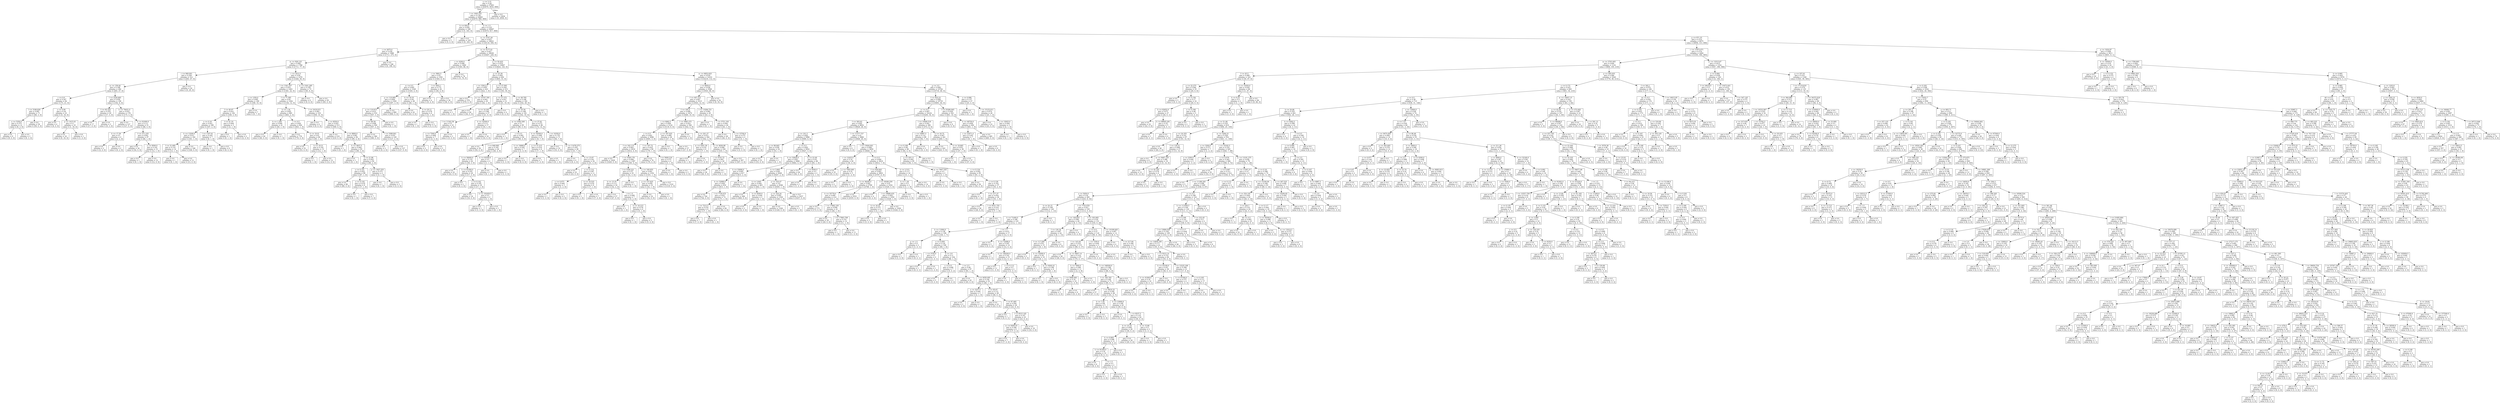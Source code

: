 digraph Tree {
node [shape=box] ;
0 [label="n <= 3.15\ngini = 0.29\nsamples = 27801\nvalue = [23079, 3916, 806]"] ;
1 [label="l <= 1005.335\ngini = 0.136\nsamples = 24865\nvalue = [23079, 980, 806]"] ;
0 -> 1 [labeldistance=2.5, labelangle=45, headlabel="True"] ;
2 [label="b <= 950.0\ngini = 0.058\nsamples = 168\nvalue = [5, 163, 0]"] ;
1 -> 2 ;
3 [label="gini = 0.0\nsamples = 5\nvalue = [5, 0, 0]"] ;
2 -> 3 ;
4 [label="gini = 0.0\nsamples = 163\nvalue = [0, 163, 0]"] ;
2 -> 4 ;
5 [label="d <= 1.5\ngini = 0.125\nsamples = 24697\nvalue = [23074, 817, 806]"] ;
1 -> 5 ;
6 [label="m <= 2747.28\ngini = 0.053\nsamples = 18622\nvalue = [18118, 504, 0]"] ;
5 -> 6 ;
7 [label="c <= 2675.0\ngini = 0.239\nsamples = 1986\nvalue = [1711, 275, 0]"] ;
6 -> 7 ;
8 [label="m <= 926.125\ngini = 0.082\nsamples = 1788\nvalue = [1711, 77, 0]"] ;
7 -> 8 ;
9 [label="c <= 900.001\ngini = 0.256\nsamples = 312\nvalue = [265, 47, 0]"] ;
8 -> 9 ;
10 [label="m <= 158.44\ngini = 0.168\nsamples = 292\nvalue = [265, 27, 0]"] ;
9 -> 10 ;
11 [label="c <= 0.0\ngini = 0.347\nsamples = 94\nvalue = [73, 21, 0]"] ;
10 -> 11 ;
12 [label="l <= 3166.628\ngini = 0.081\nsamples = 71\nvalue = [68, 3, 0]"] ;
11 -> 12 ;
13 [label="a <= 5350.0\ngini = 0.375\nsamples = 12\nvalue = [9, 3, 0]"] ;
12 -> 13 ;
14 [label="gini = 0.0\nsamples = 9\nvalue = [9, 0, 0]"] ;
13 -> 14 ;
15 [label="gini = 0.0\nsamples = 3\nvalue = [0, 3, 0]"] ;
13 -> 15 ;
16 [label="gini = 0.0\nsamples = 59\nvalue = [59, 0, 0]"] ;
12 -> 16 ;
17 [label="e <= 0.09\ngini = 0.34\nsamples = 23\nvalue = [5, 18, 0]"] ;
11 -> 17 ;
18 [label="gini = 0.0\nsamples = 4\nvalue = [4, 0, 0]"] ;
17 -> 18 ;
19 [label="p <= 1415.43\ngini = 0.1\nsamples = 19\nvalue = [1, 18, 0]"] ;
17 -> 19 ;
20 [label="gini = 0.0\nsamples = 18\nvalue = [0, 18, 0]"] ;
19 -> 20 ;
21 [label="gini = 0.0\nsamples = 1\nvalue = [1, 0, 0]"] ;
19 -> 21 ;
22 [label="l <= 2226.665\ngini = 0.059\nsamples = 198\nvalue = [192, 6, 0]"] ;
10 -> 22 ;
23 [label="f <= 65.325\ngini = 0.255\nsamples = 20\nvalue = [17, 3, 0]"] ;
22 -> 23 ;
24 [label="gini = 0.0\nsamples = 17\nvalue = [17, 0, 0]"] ;
23 -> 24 ;
25 [label="gini = 0.0\nsamples = 3\nvalue = [0, 3, 0]"] ;
23 -> 25 ;
26 [label="h <= 79431.0\ngini = 0.033\nsamples = 178\nvalue = [175, 3, 0]"] ;
22 -> 26 ;
27 [label="gini = 0.0\nsamples = 127\nvalue = [127, 0, 0]"] ;
26 -> 27 ;
28 [label="h <= 81000.0\ngini = 0.111\nsamples = 51\nvalue = [48, 3, 0]"] ;
26 -> 28 ;
29 [label="k <= 17.39\ngini = 0.5\nsamples = 4\nvalue = [2, 2, 0]"] ;
28 -> 29 ;
30 [label="gini = 0.0\nsamples = 2\nvalue = [2, 0, 0]"] ;
29 -> 30 ;
31 [label="gini = 0.0\nsamples = 2\nvalue = [0, 2, 0]"] ;
29 -> 31 ;
32 [label="f <= 271.235\ngini = 0.042\nsamples = 47\nvalue = [46, 1, 0]"] ;
28 -> 32 ;
33 [label="gini = 0.0\nsamples = 34\nvalue = [34, 0, 0]"] ;
32 -> 33 ;
34 [label="a <= 9500.0\ngini = 0.142\nsamples = 13\nvalue = [12, 1, 0]"] ;
32 -> 34 ;
35 [label="gini = 0.0\nsamples = 1\nvalue = [0, 1, 0]"] ;
34 -> 35 ;
36 [label="gini = 0.0\nsamples = 12\nvalue = [12, 0, 0]"] ;
34 -> 36 ;
37 [label="gini = 0.0\nsamples = 20\nvalue = [0, 20, 0]"] ;
9 -> 37 ;
38 [label="c <= 2412.5\ngini = 0.04\nsamples = 1476\nvalue = [1446, 30, 0]"] ;
8 -> 38 ;
39 [label="l <= 1341.357\ngini = 0.031\nsamples = 1403\nvalue = [1381, 22, 0]"] ;
38 -> 39 ;
40 [label="a <= 1350.0\ngini = 0.095\nsamples = 199\nvalue = [189, 10, 0]"] ;
39 -> 40 ;
41 [label="f <= 40.97\ngini = 0.031\nsamples = 192\nvalue = [189, 3, 0]"] ;
40 -> 41 ;
42 [label="e <= 0.16\ngini = 0.021\nsamples = 189\nvalue = [187, 2, 0]"] ;
41 -> 42 ;
43 [label="h <= 13200.0\ngini = 0.011\nsamples = 182\nvalue = [181, 1, 0]"] ;
42 -> 43 ;
44 [label="f <= 31.695\ngini = 0.133\nsamples = 14\nvalue = [13, 1, 0]"] ;
43 -> 44 ;
45 [label="gini = 0.0\nsamples = 1\nvalue = [0, 1, 0]"] ;
44 -> 45 ;
46 [label="gini = 0.0\nsamples = 13\nvalue = [13, 0, 0]"] ;
44 -> 46 ;
47 [label="gini = 0.0\nsamples = 168\nvalue = [168, 0, 0]"] ;
43 -> 47 ;
48 [label="l <= 1167.61\ngini = 0.245\nsamples = 7\nvalue = [6, 1, 0]"] ;
42 -> 48 ;
49 [label="gini = 0.0\nsamples = 1\nvalue = [0, 1, 0]"] ;
48 -> 49 ;
50 [label="gini = 0.0\nsamples = 6\nvalue = [6, 0, 0]"] ;
48 -> 50 ;
51 [label="f <= 41.33\ngini = 0.444\nsamples = 3\nvalue = [2, 1, 0]"] ;
41 -> 51 ;
52 [label="gini = 0.0\nsamples = 1\nvalue = [0, 1, 0]"] ;
51 -> 52 ;
53 [label="gini = 0.0\nsamples = 2\nvalue = [2, 0, 0]"] ;
51 -> 53 ;
54 [label="gini = 0.0\nsamples = 7\nvalue = [0, 7, 0]"] ;
40 -> 54 ;
55 [label="f <= 77.385\ngini = 0.02\nsamples = 1204\nvalue = [1192, 12, 0]"] ;
39 -> 55 ;
56 [label="k <= 1.34\ngini = 0.005\nsamples = 885\nvalue = [883, 2, 0]"] ;
55 -> 56 ;
57 [label="k <= 1.285\ngini = 0.048\nsamples = 41\nvalue = [40, 1, 0]"] ;
56 -> 57 ;
58 [label="gini = 0.0\nsamples = 40\nvalue = [40, 0, 0]"] ;
57 -> 58 ;
59 [label="gini = 0.0\nsamples = 1\nvalue = [0, 1, 0]"] ;
57 -> 59 ;
60 [label="r <= 0.5\ngini = 0.002\nsamples = 844\nvalue = [843, 1, 0]"] ;
56 -> 60 ;
61 [label="gini = 0.0\nsamples = 778\nvalue = [778, 0, 0]"] ;
60 -> 61 ;
62 [label="k <= 19.01\ngini = 0.03\nsamples = 66\nvalue = [65, 1, 0]"] ;
60 -> 62 ;
63 [label="gini = 0.0\nsamples = 53\nvalue = [53, 0, 0]"] ;
62 -> 63 ;
64 [label="k <= 19.21\ngini = 0.142\nsamples = 13\nvalue = [12, 1, 0]"] ;
62 -> 64 ;
65 [label="gini = 0.0\nsamples = 1\nvalue = [0, 1, 0]"] ;
64 -> 65 ;
66 [label="gini = 0.0\nsamples = 12\nvalue = [12, 0, 0]"] ;
64 -> 66 ;
67 [label="l <= 2418.015\ngini = 0.061\nsamples = 319\nvalue = [309, 10, 0]"] ;
55 -> 67 ;
68 [label="gini = 0.0\nsamples = 6\nvalue = [0, 6, 0]"] ;
67 -> 68 ;
69 [label="a <= 8550.0\ngini = 0.025\nsamples = 313\nvalue = [309, 4, 0]"] ;
67 -> 69 ;
70 [label="gini = 0.0\nsamples = 219\nvalue = [219, 0, 0]"] ;
69 -> 70 ;
71 [label="a <= 8800.0\ngini = 0.081\nsamples = 94\nvalue = [90, 4, 0]"] ;
69 -> 71 ;
72 [label="gini = 0.0\nsamples = 1\nvalue = [0, 1, 0]"] ;
71 -> 72 ;
73 [label="b <= 3837.5\ngini = 0.062\nsamples = 93\nvalue = [90, 3, 0]"] ;
71 -> 73 ;
74 [label="gini = 0.0\nsamples = 1\nvalue = [0, 1, 0]"] ;
73 -> 74 ;
75 [label="k <= 21.86\ngini = 0.043\nsamples = 92\nvalue = [90, 2, 0]"] ;
73 -> 75 ;
76 [label="e <= 0.141\ngini = 0.022\nsamples = 88\nvalue = [87, 1, 0]"] ;
75 -> 76 ;
77 [label="gini = 0.0\nsamples = 80\nvalue = [80, 0, 0]"] ;
76 -> 77 ;
78 [label="e <= 0.142\ngini = 0.219\nsamples = 8\nvalue = [7, 1, 0]"] ;
76 -> 78 ;
79 [label="gini = 0.0\nsamples = 1\nvalue = [0, 1, 0]"] ;
78 -> 79 ;
80 [label="gini = 0.0\nsamples = 7\nvalue = [7, 0, 0]"] ;
78 -> 80 ;
81 [label="p <= 1927.555\ngini = 0.375\nsamples = 4\nvalue = [3, 1, 0]"] ;
75 -> 81 ;
82 [label="gini = 0.0\nsamples = 1\nvalue = [0, 1, 0]"] ;
81 -> 82 ;
83 [label="gini = 0.0\nsamples = 3\nvalue = [3, 0, 0]"] ;
81 -> 83 ;
84 [label="m <= 2341.285\ngini = 0.195\nsamples = 73\nvalue = [65, 8, 0]"] ;
38 -> 84 ;
85 [label="gini = 0.0\nsamples = 8\nvalue = [0, 8, 0]"] ;
84 -> 85 ;
86 [label="gini = 0.0\nsamples = 65\nvalue = [65, 0, 0]"] ;
84 -> 86 ;
87 [label="gini = 0.0\nsamples = 198\nvalue = [0, 198, 0]"] ;
7 -> 87 ;
88 [label="m <= 4177.01\ngini = 0.027\nsamples = 16636\nvalue = [16407, 229, 0]"] ;
6 -> 88 ;
89 [label="c <= 4200.0\ngini = 0.098\nsamples = 1669\nvalue = [1583, 86, 0]"] ;
88 -> 89 ;
90 [label="c <= 3962.5\ngini = 0.01\nsamples = 1591\nvalue = [1583, 8, 0]"] ;
89 -> 90 ;
91 [label="cc <= 0.5\ngini = 0.005\nsamples = 1549\nvalue = [1545, 4, 0]"] ;
90 -> 91 ;
92 [label="p <= 110.685\ngini = 0.004\nsamples = 1500\nvalue = [1497, 3, 0]"] ;
91 -> 92 ;
93 [label="p <= 110.615\ngini = 0.012\nsamples = 510\nvalue = [507, 3, 0]"] ;
92 -> 93 ;
94 [label="f <= 99.58\ngini = 0.008\nsamples = 509\nvalue = [507, 2, 0]"] ;
93 -> 94 ;
95 [label="gini = 0.0\nsamples = 380\nvalue = [380, 0, 0]"] ;
94 -> 95 ;
96 [label="l <= 3389.841\ngini = 0.031\nsamples = 129\nvalue = [127, 2, 0]"] ;
94 -> 96 ;
97 [label="gini = 0.0\nsamples = 2\nvalue = [0, 2, 0]"] ;
96 -> 97 ;
98 [label="gini = 0.0\nsamples = 127\nvalue = [127, 0, 0]"] ;
96 -> 98 ;
99 [label="gini = 0.0\nsamples = 1\nvalue = [0, 1, 0]"] ;
93 -> 99 ;
100 [label="gini = 0.0\nsamples = 990\nvalue = [990, 0, 0]"] ;
92 -> 100 ;
101 [label="k <= 19.35\ngini = 0.04\nsamples = 49\nvalue = [48, 1, 0]"] ;
91 -> 101 ;
102 [label="gini = 0.0\nsamples = 43\nvalue = [43, 0, 0]"] ;
101 -> 102 ;
103 [label="k <= 20.11\ngini = 0.278\nsamples = 6\nvalue = [5, 1, 0]"] ;
101 -> 103 ;
104 [label="gini = 0.0\nsamples = 1\nvalue = [0, 1, 0]"] ;
103 -> 104 ;
105 [label="gini = 0.0\nsamples = 5\nvalue = [5, 0, 0]"] ;
103 -> 105 ;
106 [label="l <= 3952.1\ngini = 0.172\nsamples = 42\nvalue = [38, 4, 0]"] ;
90 -> 106 ;
107 [label="gini = 0.0\nsamples = 4\nvalue = [0, 4, 0]"] ;
106 -> 107 ;
108 [label="gini = 0.0\nsamples = 38\nvalue = [38, 0, 0]"] ;
106 -> 108 ;
109 [label="gini = 0.0\nsamples = 78\nvalue = [0, 78, 0]"] ;
89 -> 109 ;
110 [label="p <= 50.425\ngini = 0.019\nsamples = 14967\nvalue = [14824, 143, 0]"] ;
88 -> 110 ;
111 [label="p <= 25.39\ngini = 0.093\nsamples = 636\nvalue = [605, 31, 0]"] ;
110 -> 111 ;
112 [label="c <= 15912.5\ngini = 0.005\nsamples = 423\nvalue = [422, 1, 0]"] ;
111 -> 112 ;
113 [label="gini = 0.0\nsamples = 378\nvalue = [378, 0, 0]"] ;
112 -> 113 ;
114 [label="m <= 14707.785\ngini = 0.043\nsamples = 45\nvalue = [44, 1, 0]"] ;
112 -> 114 ;
115 [label="gini = 0.0\nsamples = 1\nvalue = [0, 1, 0]"] ;
114 -> 115 ;
116 [label="gini = 0.0\nsamples = 44\nvalue = [44, 0, 0]"] ;
114 -> 116 ;
117 [label="p <= 27.585\ngini = 0.242\nsamples = 213\nvalue = [183, 30, 0]"] ;
111 -> 117 ;
118 [label="p <= 27.275\ngini = 0.437\nsamples = 31\nvalue = [21, 10, 0]"] ;
117 -> 118 ;
119 [label="k <= 10.345\ngini = 0.346\nsamples = 27\nvalue = [21, 6, 0]"] ;
118 -> 119 ;
120 [label="l <= 11342.58\ngini = 0.5\nsamples = 10\nvalue = [5, 5, 0]"] ;
119 -> 120 ;
121 [label="a <= 7500.0\ngini = 0.408\nsamples = 7\nvalue = [2, 5, 0]"] ;
120 -> 121 ;
122 [label="gini = 0.0\nsamples = 2\nvalue = [2, 0, 0]"] ;
121 -> 122 ;
123 [label="gini = 0.0\nsamples = 5\nvalue = [0, 5, 0]"] ;
121 -> 123 ;
124 [label="gini = 0.0\nsamples = 3\nvalue = [3, 0, 0]"] ;
120 -> 124 ;
125 [label="h <= 32500.0\ngini = 0.111\nsamples = 17\nvalue = [16, 1, 0]"] ;
119 -> 125 ;
126 [label="gini = 0.0\nsamples = 1\nvalue = [0, 1, 0]"] ;
125 -> 126 ;
127 [label="gini = 0.0\nsamples = 16\nvalue = [16, 0, 0]"] ;
125 -> 127 ;
128 [label="gini = 0.0\nsamples = 4\nvalue = [0, 4, 0]"] ;
118 -> 128 ;
129 [label="p <= 49.785\ngini = 0.196\nsamples = 182\nvalue = [162, 20, 0]"] ;
117 -> 129 ;
130 [label="p <= 35.56\ngini = 0.188\nsamples = 181\nvalue = [162, 19, 0]"] ;
129 -> 130 ;
131 [label="m <= 4582.585\ngini = 0.1\nsamples = 95\nvalue = [90, 5, 0]"] ;
130 -> 131 ;
132 [label="gini = 0.0\nsamples = 1\nvalue = [0, 1, 0]"] ;
131 -> 132 ;
133 [label="s <= 0.5\ngini = 0.081\nsamples = 94\nvalue = [90, 4, 0]"] ;
131 -> 133 ;
134 [label="gini = 0.0\nsamples = 50\nvalue = [50, 0, 0]"] ;
133 -> 134 ;
135 [label="f <= 848.995\ngini = 0.165\nsamples = 44\nvalue = [40, 4, 0]"] ;
133 -> 135 ;
136 [label="h <= 58000.0\ngini = 0.133\nsamples = 42\nvalue = [39, 3, 0]"] ;
135 -> 136 ;
137 [label="gini = 0.0\nsamples = 22\nvalue = [22, 0, 0]"] ;
136 -> 137 ;
138 [label="h <= 61500.0\ngini = 0.255\nsamples = 20\nvalue = [17, 3, 0]"] ;
136 -> 138 ;
139 [label="gini = 0.0\nsamples = 2\nvalue = [0, 2, 0]"] ;
138 -> 139 ;
140 [label="e <= 0.142\ngini = 0.105\nsamples = 18\nvalue = [17, 1, 0]"] ;
138 -> 140 ;
141 [label="gini = 0.0\nsamples = 16\nvalue = [16, 0, 0]"] ;
140 -> 141 ;
142 [label="h <= 102450.5\ngini = 0.5\nsamples = 2\nvalue = [1, 1, 0]"] ;
140 -> 142 ;
143 [label="gini = 0.0\nsamples = 1\nvalue = [1, 0, 0]"] ;
142 -> 143 ;
144 [label="gini = 0.0\nsamples = 1\nvalue = [0, 1, 0]"] ;
142 -> 144 ;
145 [label="h <= 92500.0\ngini = 0.5\nsamples = 2\nvalue = [1, 1, 0]"] ;
135 -> 145 ;
146 [label="gini = 0.0\nsamples = 1\nvalue = [0, 1, 0]"] ;
145 -> 146 ;
147 [label="gini = 0.0\nsamples = 1\nvalue = [1, 0, 0]"] ;
145 -> 147 ;
148 [label="p <= 37.92\ngini = 0.273\nsamples = 86\nvalue = [72, 14, 0]"] ;
130 -> 148 ;
149 [label="h <= 54500.0\ngini = 0.498\nsamples = 15\nvalue = [8, 7, 0]"] ;
148 -> 149 ;
150 [label="h <= 19880.0\ngini = 0.245\nsamples = 7\nvalue = [1, 6, 0]"] ;
149 -> 150 ;
151 [label="gini = 0.0\nsamples = 1\nvalue = [1, 0, 0]"] ;
150 -> 151 ;
152 [label="gini = 0.0\nsamples = 6\nvalue = [0, 6, 0]"] ;
150 -> 152 ;
153 [label="p <= 37.215\ngini = 0.219\nsamples = 8\nvalue = [7, 1, 0]"] ;
149 -> 153 ;
154 [label="gini = 0.0\nsamples = 7\nvalue = [7, 0, 0]"] ;
153 -> 154 ;
155 [label="gini = 0.0\nsamples = 1\nvalue = [0, 1, 0]"] ;
153 -> 155 ;
156 [label="c <= 10350.0\ngini = 0.178\nsamples = 71\nvalue = [64, 7, 0]"] ;
148 -> 156 ;
157 [label="gini = 0.0\nsamples = 33\nvalue = [33, 0, 0]"] ;
156 -> 157 ;
158 [label="m <= 11478.275\ngini = 0.301\nsamples = 38\nvalue = [31, 7, 0]"] ;
156 -> 158 ;
159 [label="gini = 0.0\nsamples = 4\nvalue = [0, 4, 0]"] ;
158 -> 159 ;
160 [label="k <= 15.67\ngini = 0.161\nsamples = 34\nvalue = [31, 3, 0]"] ;
158 -> 160 ;
161 [label="gini = 0.0\nsamples = 23\nvalue = [23, 0, 0]"] ;
160 -> 161 ;
162 [label="e <= 0.114\ngini = 0.397\nsamples = 11\nvalue = [8, 3, 0]"] ;
160 -> 162 ;
163 [label="e <= 0.073\ngini = 0.444\nsamples = 3\nvalue = [1, 2, 0]"] ;
162 -> 163 ;
164 [label="gini = 0.0\nsamples = 1\nvalue = [1, 0, 0]"] ;
163 -> 164 ;
165 [label="gini = 0.0\nsamples = 2\nvalue = [0, 2, 0]"] ;
163 -> 165 ;
166 [label="k <= 16.525\ngini = 0.219\nsamples = 8\nvalue = [7, 1, 0]"] ;
162 -> 166 ;
167 [label="gini = 0.0\nsamples = 1\nvalue = [0, 1, 0]"] ;
166 -> 167 ;
168 [label="gini = 0.0\nsamples = 7\nvalue = [7, 0, 0]"] ;
166 -> 168 ;
169 [label="gini = 0.0\nsamples = 1\nvalue = [0, 1, 0]"] ;
129 -> 169 ;
170 [label="m <= 6852.625\ngini = 0.016\nsamples = 14331\nvalue = [14219, 112, 0]"] ;
110 -> 170 ;
171 [label="c <= 6850.0\ngini = 0.036\nsamples = 3569\nvalue = [3503, 66, 0]"] ;
170 -> 171 ;
172 [label="f <= 407.315\ngini = 0.007\nsamples = 3515\nvalue = [3503, 12, 0]"] ;
171 -> 172 ;
173 [label="f <= 195.4\ngini = 0.006\nsamples = 3470\nvalue = [3460, 10, 0]"] ;
172 -> 173 ;
174 [label="c <= 6062.5\ngini = 0.004\nsamples = 3124\nvalue = [3118, 6, 0]"] ;
173 -> 174 ;
175 [label="y <= 0.5\ngini = 0.003\nsamples = 3096\nvalue = [3091, 5, 0]"] ;
174 -> 175 ;
176 [label="f <= 162.115\ngini = 0.003\nsamples = 3016\nvalue = [3012, 4, 0]"] ;
175 -> 176 ;
177 [label="gini = 0.0\nsamples = 1629\nvalue = [1629, 0, 0]"] ;
176 -> 177 ;
178 [label="l <= 5349.178\ngini = 0.006\nsamples = 1387\nvalue = [1383, 4, 0]"] ;
176 -> 178 ;
179 [label="l <= 5346.221\ngini = 0.157\nsamples = 35\nvalue = [32, 3, 0]"] ;
178 -> 179 ;
180 [label="k <= 15.35\ngini = 0.111\nsamples = 34\nvalue = [32, 2, 0]"] ;
179 -> 180 ;
181 [label="gini = 0.0\nsamples = 27\nvalue = [27, 0, 0]"] ;
180 -> 181 ;
182 [label="i <= 1.5\ngini = 0.408\nsamples = 7\nvalue = [5, 2, 0]"] ;
180 -> 182 ;
183 [label="gini = 0.0\nsamples = 1\nvalue = [0, 1, 0]"] ;
182 -> 183 ;
184 [label="k <= 16.215\ngini = 0.278\nsamples = 6\nvalue = [5, 1, 0]"] ;
182 -> 184 ;
185 [label="gini = 0.0\nsamples = 1\nvalue = [0, 1, 0]"] ;
184 -> 185 ;
186 [label="gini = 0.0\nsamples = 5\nvalue = [5, 0, 0]"] ;
184 -> 186 ;
187 [label="gini = 0.0\nsamples = 1\nvalue = [0, 1, 0]"] ;
179 -> 187 ;
188 [label="p <= 160.655\ngini = 0.001\nsamples = 1352\nvalue = [1351, 1, 0]"] ;
178 -> 188 ;
189 [label="p <= 157.625\ngini = 0.059\nsamples = 33\nvalue = [32, 1, 0]"] ;
188 -> 189 ;
190 [label="gini = 0.0\nsamples = 32\nvalue = [32, 0, 0]"] ;
189 -> 190 ;
191 [label="gini = 0.0\nsamples = 1\nvalue = [0, 1, 0]"] ;
189 -> 191 ;
192 [label="gini = 0.0\nsamples = 1319\nvalue = [1319, 0, 0]"] ;
188 -> 192 ;
193 [label="f <= 187.72\ngini = 0.025\nsamples = 80\nvalue = [79, 1, 0]"] ;
175 -> 193 ;
194 [label="gini = 0.0\nsamples = 76\nvalue = [76, 0, 0]"] ;
193 -> 194 ;
195 [label="l <= 5809.318\ngini = 0.375\nsamples = 4\nvalue = [3, 1, 0]"] ;
193 -> 195 ;
196 [label="gini = 0.0\nsamples = 1\nvalue = [0, 1, 0]"] ;
195 -> 196 ;
197 [label="gini = 0.0\nsamples = 3\nvalue = [3, 0, 0]"] ;
195 -> 197 ;
198 [label="p <= 187.025\ngini = 0.069\nsamples = 28\nvalue = [27, 1, 0]"] ;
174 -> 198 ;
199 [label="gini = 0.0\nsamples = 1\nvalue = [0, 1, 0]"] ;
198 -> 199 ;
200 [label="gini = 0.0\nsamples = 27\nvalue = [27, 0, 0]"] ;
198 -> 200 ;
201 [label="l <= 5985.375\ngini = 0.023\nsamples = 346\nvalue = [342, 4, 0]"] ;
173 -> 201 ;
202 [label="gini = 0.0\nsamples = 2\nvalue = [0, 2, 0]"] ;
201 -> 202 ;
203 [label="p <= 201.27\ngini = 0.012\nsamples = 344\nvalue = [342, 2, 0]"] ;
201 -> 203 ;
204 [label="m <= 5501.59\ngini = 0.219\nsamples = 8\nvalue = [7, 1, 0]"] ;
203 -> 204 ;
205 [label="gini = 0.0\nsamples = 1\nvalue = [0, 1, 0]"] ;
204 -> 205 ;
206 [label="gini = 0.0\nsamples = 7\nvalue = [7, 0, 0]"] ;
204 -> 206 ;
207 [label="m <= 4836.98\ngini = 0.006\nsamples = 336\nvalue = [335, 1, 0]"] ;
203 -> 207 ;
208 [label="c <= 4743.75\ngini = 0.067\nsamples = 29\nvalue = [28, 1, 0]"] ;
207 -> 208 ;
209 [label="gini = 0.0\nsamples = 28\nvalue = [28, 0, 0]"] ;
208 -> 209 ;
210 [label="gini = 0.0\nsamples = 1\nvalue = [0, 1, 0]"] ;
208 -> 210 ;
211 [label="gini = 0.0\nsamples = 307\nvalue = [307, 0, 0]"] ;
207 -> 211 ;
212 [label="l <= 13294.751\ngini = 0.085\nsamples = 45\nvalue = [43, 2, 0]"] ;
172 -> 212 ;
213 [label="gini = 0.0\nsamples = 1\nvalue = [0, 1, 0]"] ;
212 -> 213 ;
214 [label="c <= 5751.193\ngini = 0.044\nsamples = 44\nvalue = [43, 1, 0]"] ;
212 -> 214 ;
215 [label="gini = 0.0\nsamples = 40\nvalue = [40, 0, 0]"] ;
214 -> 215 ;
216 [label="a <= 15700.0\ngini = 0.375\nsamples = 4\nvalue = [3, 1, 0]"] ;
214 -> 216 ;
217 [label="gini = 0.0\nsamples = 3\nvalue = [3, 0, 0]"] ;
216 -> 217 ;
218 [label="gini = 0.0\nsamples = 1\nvalue = [0, 1, 0]"] ;
216 -> 218 ;
219 [label="gini = 0.0\nsamples = 54\nvalue = [0, 54, 0]"] ;
171 -> 219 ;
220 [label="g <= 3.5\ngini = 0.009\nsamples = 10762\nvalue = [10716, 46, 0]"] ;
170 -> 220 ;
221 [label="f <= 832.23\ngini = 0.008\nsamples = 10735\nvalue = [10691, 44, 0]"] ;
220 -> 221 ;
222 [label="cc <= 0.5\ngini = 0.007\nsamples = 10234\nvalue = [10200, 34, 0]"] ;
221 -> 222 ;
223 [label="f <= 393.63\ngini = 0.005\nsamples = 9854\nvalue = [9828, 26, 0]"] ;
222 -> 223 ;
224 [label="p <= 101.5\ngini = 0.002\nsamples = 5986\nvalue = [5980, 6, 0]"] ;
223 -> 224 ;
225 [label="p <= 99.845\ngini = 0.036\nsamples = 54\nvalue = [53, 1, 0]"] ;
224 -> 225 ;
226 [label="gini = 0.0\nsamples = 53\nvalue = [53, 0, 0]"] ;
225 -> 226 ;
227 [label="gini = 0.0\nsamples = 1\nvalue = [0, 1, 0]"] ;
225 -> 227 ;
228 [label="y <= 0.5\ngini = 0.002\nsamples = 5932\nvalue = [5927, 5, 0]"] ;
224 -> 228 ;
229 [label="h <= 33626.0\ngini = 0.001\nsamples = 5866\nvalue = [5862, 4, 0]"] ;
228 -> 229 ;
230 [label="h <= 33606.0\ngini = 0.005\nsamples = 817\nvalue = [815, 2, 0]"] ;
229 -> 230 ;
231 [label="h <= 32980.0\ngini = 0.002\nsamples = 816\nvalue = [815, 1, 0]"] ;
230 -> 231 ;
232 [label="gini = 0.0\nsamples = 744\nvalue = [744, 0, 0]"] ;
231 -> 232 ;
233 [label="l <= 7730.075\ngini = 0.027\nsamples = 72\nvalue = [71, 1, 0]"] ;
231 -> 233 ;
234 [label="c <= 7212.5\ngini = 0.219\nsamples = 8\nvalue = [7, 1, 0]"] ;
233 -> 234 ;
235 [label="gini = 0.0\nsamples = 7\nvalue = [7, 0, 0]"] ;
234 -> 235 ;
236 [label="gini = 0.0\nsamples = 1\nvalue = [0, 1, 0]"] ;
234 -> 236 ;
237 [label="gini = 0.0\nsamples = 64\nvalue = [64, 0, 0]"] ;
233 -> 237 ;
238 [label="gini = 0.0\nsamples = 1\nvalue = [0, 1, 0]"] ;
230 -> 238 ;
239 [label="k <= 3.865\ngini = 0.001\nsamples = 5049\nvalue = [5047, 2, 0]"] ;
229 -> 239 ;
240 [label="k <= 3.845\ngini = 0.004\nsamples = 463\nvalue = [462, 1, 0]"] ;
239 -> 240 ;
241 [label="gini = 0.0\nsamples = 460\nvalue = [460, 0, 0]"] ;
240 -> 241 ;
242 [label="b <= 8500.0\ngini = 0.444\nsamples = 3\nvalue = [2, 1, 0]"] ;
240 -> 242 ;
243 [label="gini = 0.0\nsamples = 2\nvalue = [2, 0, 0]"] ;
242 -> 243 ;
244 [label="gini = 0.0\nsamples = 1\nvalue = [0, 1, 0]"] ;
242 -> 244 ;
245 [label="p <= 324.47\ngini = 0.0\nsamples = 4586\nvalue = [4585, 1, 0]"] ;
239 -> 245 ;
246 [label="p <= 324.24\ngini = 0.002\nsamples = 1329\nvalue = [1328, 1, 0]"] ;
245 -> 246 ;
247 [label="gini = 0.0\nsamples = 1328\nvalue = [1328, 0, 0]"] ;
246 -> 247 ;
248 [label="gini = 0.0\nsamples = 1\nvalue = [0, 1, 0]"] ;
246 -> 248 ;
249 [label="gini = 0.0\nsamples = 3257\nvalue = [3257, 0, 0]"] ;
245 -> 249 ;
250 [label="k <= 23.49\ngini = 0.03\nsamples = 66\nvalue = [65, 1, 0]"] ;
228 -> 250 ;
251 [label="gini = 0.0\nsamples = 64\nvalue = [64, 0, 0]"] ;
250 -> 251 ;
252 [label="c <= 8500.0\ngini = 0.5\nsamples = 2\nvalue = [1, 1, 0]"] ;
250 -> 252 ;
253 [label="gini = 0.0\nsamples = 1\nvalue = [1, 0, 0]"] ;
252 -> 253 ;
254 [label="gini = 0.0\nsamples = 1\nvalue = [0, 1, 0]"] ;
252 -> 254 ;
255 [label="l <= 11277.727\ngini = 0.01\nsamples = 3868\nvalue = [3848, 20, 0]"] ;
223 -> 255 ;
256 [label="gini = 0.0\nsamples = 9\nvalue = [0, 9, 0]"] ;
255 -> 256 ;
257 [label="l <= 13044.641\ngini = 0.006\nsamples = 3859\nvalue = [3848, 11, 0]"] ;
255 -> 257 ;
258 [label="c <= 12425.0\ngini = 0.18\nsamples = 40\nvalue = [36, 4, 0]"] ;
257 -> 258 ;
259 [label="gini = 0.0\nsamples = 35\nvalue = [35, 0, 0]"] ;
258 -> 259 ;
260 [label="p <= 7065.065\ngini = 0.32\nsamples = 5\nvalue = [1, 4, 0]"] ;
258 -> 260 ;
261 [label="gini = 0.0\nsamples = 4\nvalue = [0, 4, 0]"] ;
260 -> 261 ;
262 [label="gini = 0.0\nsamples = 1\nvalue = [1, 0, 0]"] ;
260 -> 262 ;
263 [label="t <= 0.5\ngini = 0.004\nsamples = 3819\nvalue = [3812, 7, 0]"] ;
257 -> 263 ;
264 [label="f <= 626.845\ngini = 0.003\nsamples = 3803\nvalue = [3797, 6, 0]"] ;
263 -> 264 ;
265 [label="h <= 36200.0\ngini = 0.001\nsamples = 2769\nvalue = [2768, 1, 0]"] ;
264 -> 265 ;
266 [label="h <= 35778.0\ngini = 0.009\nsamples = 214\nvalue = [213, 1, 0]"] ;
265 -> 266 ;
267 [label="gini = 0.0\nsamples = 173\nvalue = [173, 0, 0]"] ;
266 -> 267 ;
268 [label="l <= 17662.193\ngini = 0.048\nsamples = 41\nvalue = [40, 1, 0]"] ;
266 -> 268 ;
269 [label="gini = 0.0\nsamples = 29\nvalue = [29, 0, 0]"] ;
268 -> 269 ;
270 [label="l <= 17863.768\ngini = 0.153\nsamples = 12\nvalue = [11, 1, 0]"] ;
268 -> 270 ;
271 [label="gini = 0.0\nsamples = 1\nvalue = [0, 1, 0]"] ;
270 -> 271 ;
272 [label="gini = 0.0\nsamples = 11\nvalue = [11, 0, 0]"] ;
270 -> 272 ;
273 [label="gini = 0.0\nsamples = 2555\nvalue = [2555, 0, 0]"] ;
265 -> 273 ;
274 [label="l <= 18206.259\ngini = 0.01\nsamples = 1034\nvalue = [1029, 5, 0]"] ;
264 -> 274 ;
275 [label="gini = 0.0\nsamples = 4\nvalue = [0, 4, 0]"] ;
274 -> 275 ;
276 [label="l <= 19888.435\ngini = 0.002\nsamples = 1030\nvalue = [1029, 1, 0]"] ;
274 -> 276 ;
277 [label="k <= 16.55\ngini = 0.375\nsamples = 4\nvalue = [3, 1, 0]"] ;
276 -> 277 ;
278 [label="gini = 0.0\nsamples = 3\nvalue = [3, 0, 0]"] ;
277 -> 278 ;
279 [label="gini = 0.0\nsamples = 1\nvalue = [0, 1, 0]"] ;
277 -> 279 ;
280 [label="gini = 0.0\nsamples = 1026\nvalue = [1026, 0, 0]"] ;
276 -> 280 ;
281 [label="k <= 2.515\ngini = 0.117\nsamples = 16\nvalue = [15, 1, 0]"] ;
263 -> 281 ;
282 [label="k <= 1.26\ngini = 0.5\nsamples = 2\nvalue = [1, 1, 0]"] ;
281 -> 282 ;
283 [label="gini = 0.0\nsamples = 1\nvalue = [1, 0, 0]"] ;
282 -> 283 ;
284 [label="gini = 0.0\nsamples = 1\nvalue = [0, 1, 0]"] ;
282 -> 284 ;
285 [label="gini = 0.0\nsamples = 14\nvalue = [14, 0, 0]"] ;
281 -> 285 ;
286 [label="l <= 10406.518\ngini = 0.041\nsamples = 380\nvalue = [372, 8, 0]"] ;
222 -> 286 ;
287 [label="c <= 10987.5\ngini = 0.131\nsamples = 99\nvalue = [92, 7, 0]"] ;
286 -> 287 ;
288 [label="e <= 0.189\ngini = 0.08\nsamples = 96\nvalue = [92, 4, 0]"] ;
287 -> 288 ;
289 [label="p <= 203.11\ngini = 0.061\nsamples = 95\nvalue = [92, 3, 0]"] ;
288 -> 289 ;
290 [label="m <= 7907.545\ngini = 0.5\nsamples = 2\nvalue = [1, 1, 0]"] ;
289 -> 290 ;
291 [label="gini = 0.0\nsamples = 1\nvalue = [1, 0, 0]"] ;
290 -> 291 ;
292 [label="gini = 0.0\nsamples = 1\nvalue = [0, 1, 0]"] ;
290 -> 292 ;
293 [label="e <= 0.124\ngini = 0.042\nsamples = 93\nvalue = [91, 2, 0]"] ;
289 -> 293 ;
294 [label="gini = 0.0\nsamples = 56\nvalue = [56, 0, 0]"] ;
293 -> 294 ;
295 [label="e <= 0.126\ngini = 0.102\nsamples = 37\nvalue = [35, 2, 0]"] ;
293 -> 295 ;
296 [label="gini = 0.0\nsamples = 1\nvalue = [0, 1, 0]"] ;
295 -> 296 ;
297 [label="f <= 277.37\ngini = 0.054\nsamples = 36\nvalue = [35, 1, 0]"] ;
295 -> 297 ;
298 [label="gini = 0.0\nsamples = 28\nvalue = [28, 0, 0]"] ;
297 -> 298 ;
299 [label="l <= 8531.755\ngini = 0.219\nsamples = 8\nvalue = [7, 1, 0]"] ;
297 -> 299 ;
300 [label="gini = 0.0\nsamples = 1\nvalue = [0, 1, 0]"] ;
299 -> 300 ;
301 [label="gini = 0.0\nsamples = 7\nvalue = [7, 0, 0]"] ;
299 -> 301 ;
302 [label="gini = 0.0\nsamples = 1\nvalue = [0, 1, 0]"] ;
288 -> 302 ;
303 [label="gini = 0.0\nsamples = 3\nvalue = [0, 3, 0]"] ;
287 -> 303 ;
304 [label="k <= 18.75\ngini = 0.007\nsamples = 281\nvalue = [280, 1, 0]"] ;
286 -> 304 ;
305 [label="gini = 0.0\nsamples = 243\nvalue = [243, 0, 0]"] ;
304 -> 305 ;
306 [label="k <= 18.865\ngini = 0.051\nsamples = 38\nvalue = [37, 1, 0]"] ;
304 -> 306 ;
307 [label="gini = 0.0\nsamples = 1\nvalue = [0, 1, 0]"] ;
306 -> 307 ;
308 [label="gini = 0.0\nsamples = 37\nvalue = [37, 0, 0]"] ;
306 -> 308 ;
309 [label="l <= 25280.945\ngini = 0.039\nsamples = 501\nvalue = [491, 10, 0]"] ;
221 -> 309 ;
310 [label="gini = 0.0\nsamples = 9\nvalue = [0, 9, 0]"] ;
309 -> 310 ;
311 [label="h <= 48750.0\ngini = 0.004\nsamples = 492\nvalue = [491, 1, 0]"] ;
309 -> 311 ;
312 [label="c <= 23471.4\ngini = 0.245\nsamples = 7\nvalue = [6, 1, 0]"] ;
311 -> 312 ;
313 [label="gini = 0.0\nsamples = 1\nvalue = [0, 1, 0]"] ;
312 -> 313 ;
314 [label="gini = 0.0\nsamples = 6\nvalue = [6, 0, 0]"] ;
312 -> 314 ;
315 [label="gini = 0.0\nsamples = 485\nvalue = [485, 0, 0]"] ;
311 -> 315 ;
316 [label="e <= 0.086\ngini = 0.137\nsamples = 27\nvalue = [25, 2, 0]"] ;
220 -> 316 ;
317 [label="gini = 0.0\nsamples = 1\nvalue = [0, 1, 0]"] ;
316 -> 317 ;
318 [label="c <= 15153.011\ngini = 0.074\nsamples = 26\nvalue = [25, 1, 0]"] ;
316 -> 318 ;
319 [label="gini = 0.0\nsamples = 23\nvalue = [23, 0, 0]"] ;
318 -> 319 ;
320 [label="a <= 15925.0\ngini = 0.444\nsamples = 3\nvalue = [2, 1, 0]"] ;
318 -> 320 ;
321 [label="gini = 0.0\nsamples = 1\nvalue = [0, 1, 0]"] ;
320 -> 321 ;
322 [label="gini = 0.0\nsamples = 2\nvalue = [2, 0, 0]"] ;
320 -> 322 ;
323 [label="p <= 971.25\ngini = 0.314\nsamples = 6075\nvalue = [4956, 313, 806]"] ;
5 -> 323 ;
324 [label="c <= 11973.071\ngini = 0.576\nsamples = 2464\nvalue = [1355, 304, 805]"] ;
323 -> 324 ;
325 [label="m <= 2703.405\ngini = 0.444\nsamples = 1132\nvalue = [808, 105, 219]"] ;
324 -> 325 ;
326 [label="f <= 45.5\ngini = 0.489\nsamples = 103\nvalue = [30, 67, 6]"] ;
325 -> 326 ;
327 [label="p <= 22.275\ngini = 0.284\nsamples = 35\nvalue = [29, 0, 6]"] ;
326 -> 327 ;
328 [label="gini = 0.0\nsamples = 3\nvalue = [0, 0, 3]"] ;
327 -> 328 ;
329 [label="e <= 0.156\ngini = 0.17\nsamples = 32\nvalue = [29, 0, 3]"] ;
327 -> 329 ;
330 [label="h <= 62652.0\ngini = 0.071\nsamples = 27\nvalue = [26, 0, 1]"] ;
329 -> 330 ;
331 [label="gini = 0.0\nsamples = 22\nvalue = [22, 0, 0]"] ;
330 -> 331 ;
332 [label="h <= 68945.281\ngini = 0.32\nsamples = 5\nvalue = [4, 0, 1]"] ;
330 -> 332 ;
333 [label="gini = 0.0\nsamples = 1\nvalue = [0, 0, 1]"] ;
332 -> 333 ;
334 [label="gini = 0.0\nsamples = 4\nvalue = [4, 0, 0]"] ;
332 -> 334 ;
335 [label="e <= 0.166\ngini = 0.48\nsamples = 5\nvalue = [3, 0, 2]"] ;
329 -> 335 ;
336 [label="gini = 0.0\nsamples = 2\nvalue = [0, 0, 2]"] ;
335 -> 336 ;
337 [label="gini = 0.0\nsamples = 3\nvalue = [3, 0, 0]"] ;
335 -> 337 ;
338 [label="h <= 15450.0\ngini = 0.029\nsamples = 68\nvalue = [1, 67, 0]"] ;
326 -> 338 ;
339 [label="k <= 8.25\ngini = 0.5\nsamples = 2\nvalue = [1, 1, 0]"] ;
338 -> 339 ;
340 [label="gini = 0.0\nsamples = 1\nvalue = [1, 0, 0]"] ;
339 -> 340 ;
341 [label="gini = 0.0\nsamples = 1\nvalue = [0, 1, 0]"] ;
339 -> 341 ;
342 [label="gini = 0.0\nsamples = 66\nvalue = [0, 66, 0]"] ;
338 -> 342 ;
343 [label="p <= 295.035\ngini = 0.384\nsamples = 1029\nvalue = [778, 38, 213]"] ;
325 -> 343 ;
344 [label="e <= 0.172\ngini = 0.431\nsamples = 845\nvalue = [601, 34, 210]"] ;
343 -> 344 ;
345 [label="z <= 0.5\ngini = 0.39\nsamples = 715\nvalue = [538, 31, 146]"] ;
344 -> 345 ;
346 [label="k <= 24.66\ngini = 0.355\nsamples = 641\nvalue = [502, 28, 111]"] ;
345 -> 346 ;
347 [label="p <= 51.08\ngini = 0.335\nsamples = 619\nvalue = [494, 25, 100]"] ;
346 -> 347 ;
348 [label="p <= 24.355\ngini = 0.331\nsamples = 67\nvalue = [53, 14, 0]"] ;
347 -> 348 ;
349 [label="gini = 0.0\nsamples = 40\nvalue = [40, 0, 0]"] ;
348 -> 349 ;
350 [label="f <= 134.51\ngini = 0.499\nsamples = 27\nvalue = [13, 14, 0]"] ;
348 -> 350 ;
351 [label="gini = 0.0\nsamples = 8\nvalue = [8, 0, 0]"] ;
350 -> 351 ;
352 [label="m <= 9487.105\ngini = 0.388\nsamples = 19\nvalue = [5, 14, 0]"] ;
350 -> 352 ;
353 [label="gini = 0.0\nsamples = 13\nvalue = [0, 13, 0]"] ;
352 -> 353 ;
354 [label="p <= 45.195\ngini = 0.278\nsamples = 6\nvalue = [5, 1, 0]"] ;
352 -> 354 ;
355 [label="gini = 0.0\nsamples = 5\nvalue = [5, 0, 0]"] ;
354 -> 355 ;
356 [label="gini = 0.0\nsamples = 1\nvalue = [0, 1, 0]"] ;
354 -> 356 ;
357 [label="m <= 3264.31\ngini = 0.329\nsamples = 552\nvalue = [441, 11, 100]"] ;
347 -> 357 ;
358 [label="a <= 3200.0\ngini = 0.571\nsamples = 7\nvalue = [1, 4, 2]"] ;
357 -> 358 ;
359 [label="a <= 2300.0\ngini = 0.444\nsamples = 3\nvalue = [1, 0, 2]"] ;
358 -> 359 ;
360 [label="gini = 0.0\nsamples = 1\nvalue = [1, 0, 0]"] ;
359 -> 360 ;
361 [label="gini = 0.0\nsamples = 2\nvalue = [0, 0, 2]"] ;
359 -> 361 ;
362 [label="gini = 0.0\nsamples = 4\nvalue = [0, 4, 0]"] ;
358 -> 362 ;
363 [label="c <= 10162.5\ngini = 0.316\nsamples = 545\nvalue = [440, 7, 98]"] ;
357 -> 363 ;
364 [label="e <= 0.079\ngini = 0.283\nsamples = 466\nvalue = [388, 6, 72]"] ;
363 -> 364 ;
365 [label="gini = 0.0\nsamples = 52\nvalue = [52, 0, 0]"] ;
364 -> 365 ;
366 [label="e <= 0.087\ngini = 0.311\nsamples = 414\nvalue = [336, 6, 72]"] ;
364 -> 366 ;
367 [label="gini = 0.0\nsamples = 5\nvalue = [0, 0, 5]"] ;
366 -> 367 ;
368 [label="l <= 11188.345\ngini = 0.298\nsamples = 409\nvalue = [336, 6, 67]"] ;
366 -> 368 ;
369 [label="a <= 5050.0\ngini = 0.34\nsamples = 285\nvalue = [225, 6, 54]"] ;
368 -> 369 ;
370 [label="k <= 24.15\ngini = 0.199\nsamples = 126\nvalue = [112, 1, 13]"] ;
369 -> 370 ;
371 [label="h <= 71400.0\ngini = 0.188\nsamples = 125\nvalue = [112, 1, 12]"] ;
370 -> 371 ;
372 [label="h <= 11904.0\ngini = 0.138\nsamples = 108\nvalue = [100, 1, 7]"] ;
371 -> 372 ;
373 [label="g <= 1.5\ngini = 0.5\nsamples = 2\nvalue = [1, 0, 1]"] ;
372 -> 373 ;
374 [label="gini = 0.0\nsamples = 1\nvalue = [1, 0, 0]"] ;
373 -> 374 ;
375 [label="gini = 0.0\nsamples = 1\nvalue = [0, 0, 1]"] ;
373 -> 375 ;
376 [label="e <= 0.093\ngini = 0.124\nsamples = 106\nvalue = [99, 1, 6]"] ;
372 -> 376 ;
377 [label="c <= 3750.0\ngini = 0.5\nsamples = 2\nvalue = [1, 0, 1]"] ;
376 -> 377 ;
378 [label="gini = 0.0\nsamples = 1\nvalue = [0, 0, 1]"] ;
377 -> 378 ;
379 [label="gini = 0.0\nsamples = 1\nvalue = [1, 0, 0]"] ;
377 -> 379 ;
380 [label="k <= 3.9\ngini = 0.11\nsamples = 104\nvalue = [98, 1, 5]"] ;
376 -> 380 ;
381 [label="u <= 0.5\ngini = 0.408\nsamples = 7\nvalue = [5, 0, 2]"] ;
380 -> 381 ;
382 [label="gini = 0.0\nsamples = 5\nvalue = [5, 0, 0]"] ;
381 -> 382 ;
383 [label="gini = 0.0\nsamples = 2\nvalue = [0, 0, 2]"] ;
381 -> 383 ;
384 [label="i <= 2.5\ngini = 0.08\nsamples = 97\nvalue = [93, 1, 3]"] ;
380 -> 384 ;
385 [label="gini = 0.0\nsamples = 45\nvalue = [45, 0, 0]"] ;
384 -> 385 ;
386 [label="l <= 4059.495\ngini = 0.144\nsamples = 52\nvalue = [48, 1, 3]"] ;
384 -> 386 ;
387 [label="a <= 3237.5\ngini = 0.444\nsamples = 3\nvalue = [2, 1, 0]"] ;
386 -> 387 ;
388 [label="gini = 0.0\nsamples = 2\nvalue = [2, 0, 0]"] ;
387 -> 388 ;
389 [label="gini = 0.0\nsamples = 1\nvalue = [0, 1, 0]"] ;
387 -> 389 ;
390 [label="f <= 95.67\ngini = 0.115\nsamples = 49\nvalue = [46, 0, 3]"] ;
386 -> 390 ;
391 [label="gini = 0.0\nsamples = 23\nvalue = [23, 0, 0]"] ;
390 -> 391 ;
392 [label="f <= 97.485\ngini = 0.204\nsamples = 26\nvalue = [23, 0, 3]"] ;
390 -> 392 ;
393 [label="gini = 0.0\nsamples = 1\nvalue = [0, 0, 1]"] ;
392 -> 393 ;
394 [label="l <= 6515.105\ngini = 0.147\nsamples = 25\nvalue = [23, 0, 2]"] ;
392 -> 394 ;
395 [label="m <= 6409.55\ngini = 0.346\nsamples = 9\nvalue = [7, 0, 2]"] ;
394 -> 395 ;
396 [label="gini = 0.0\nsamples = 7\nvalue = [7, 0, 0]"] ;
395 -> 396 ;
397 [label="gini = 0.0\nsamples = 2\nvalue = [0, 0, 2]"] ;
395 -> 397 ;
398 [label="gini = 0.0\nsamples = 16\nvalue = [16, 0, 0]"] ;
394 -> 398 ;
399 [label="i <= 1.5\ngini = 0.415\nsamples = 17\nvalue = [12, 0, 5]"] ;
371 -> 399 ;
400 [label="gini = 0.0\nsamples = 3\nvalue = [0, 0, 3]"] ;
399 -> 400 ;
401 [label="h <= 72498.0\ngini = 0.245\nsamples = 14\nvalue = [12, 0, 2]"] ;
399 -> 401 ;
402 [label="gini = 0.0\nsamples = 1\nvalue = [0, 0, 1]"] ;
401 -> 402 ;
403 [label="h <= 106200.0\ngini = 0.142\nsamples = 13\nvalue = [12, 0, 1]"] ;
401 -> 403 ;
404 [label="gini = 0.0\nsamples = 11\nvalue = [11, 0, 0]"] ;
403 -> 404 ;
405 [label="e <= 0.112\ngini = 0.5\nsamples = 2\nvalue = [1, 0, 1]"] ;
403 -> 405 ;
406 [label="gini = 0.0\nsamples = 1\nvalue = [1, 0, 0]"] ;
405 -> 406 ;
407 [label="gini = 0.0\nsamples = 1\nvalue = [0, 0, 1]"] ;
405 -> 407 ;
408 [label="gini = 0.0\nsamples = 1\nvalue = [0, 0, 1]"] ;
370 -> 408 ;
409 [label="l <= 7752.079\ngini = 0.427\nsamples = 159\nvalue = [113, 5, 41]"] ;
369 -> 409 ;
410 [label="p <= 149.855\ngini = 0.599\nsamples = 28\nvalue = [8, 5, 15]"] ;
409 -> 410 ;
411 [label="f <= 130.34\ngini = 0.497\nsamples = 24\nvalue = [8, 1, 15]"] ;
410 -> 411 ;
412 [label="f <= 117.595\ngini = 0.551\nsamples = 15\nvalue = [8, 1, 6]"] ;
411 -> 412 ;
413 [label="gini = 0.0\nsamples = 5\nvalue = [0, 0, 5]"] ;
412 -> 413 ;
414 [label="h <= 32000.0\ngini = 0.34\nsamples = 10\nvalue = [8, 1, 1]"] ;
412 -> 414 ;
415 [label="gini = 0.0\nsamples = 1\nvalue = [0, 0, 1]"] ;
414 -> 415 ;
416 [label="m <= 6044.41\ngini = 0.198\nsamples = 9\nvalue = [8, 1, 0]"] ;
414 -> 416 ;
417 [label="gini = 0.0\nsamples = 1\nvalue = [0, 1, 0]"] ;
416 -> 417 ;
418 [label="gini = 0.0\nsamples = 8\nvalue = [8, 0, 0]"] ;
416 -> 418 ;
419 [label="gini = 0.0\nsamples = 9\nvalue = [0, 0, 9]"] ;
411 -> 419 ;
420 [label="gini = 0.0\nsamples = 4\nvalue = [0, 4, 0]"] ;
410 -> 420 ;
421 [label="f <= 193.065\ngini = 0.318\nsamples = 131\nvalue = [105, 0, 26]"] ;
409 -> 421 ;
422 [label="y <= 0.5\ngini = 0.27\nsamples = 118\nvalue = [99, 0, 19]"] ;
421 -> 422 ;
423 [label="f <= 143.44\ngini = 0.252\nsamples = 115\nvalue = [98, 0, 17]"] ;
422 -> 423 ;
424 [label="gini = 0.0\nsamples = 28\nvalue = [28, 0, 0]"] ;
423 -> 424 ;
425 [label="m <= 8607.14\ngini = 0.314\nsamples = 87\nvalue = [70, 0, 17]"] ;
423 -> 425 ;
426 [label="b <= 7900.0\ngini = 0.298\nsamples = 11\nvalue = [2, 0, 9]"] ;
425 -> 426 ;
427 [label="c <= 5896.983\ngini = 0.18\nsamples = 10\nvalue = [1, 0, 9]"] ;
426 -> 427 ;
428 [label="gini = 0.0\nsamples = 1\nvalue = [1, 0, 0]"] ;
427 -> 428 ;
429 [label="gini = 0.0\nsamples = 9\nvalue = [0, 0, 9]"] ;
427 -> 429 ;
430 [label="gini = 0.0\nsamples = 1\nvalue = [1, 0, 0]"] ;
426 -> 430 ;
431 [label="h <= 168500.0\ngini = 0.188\nsamples = 76\nvalue = [68, 0, 8]"] ;
425 -> 431 ;
432 [label="f <= 160.785\ngini = 0.169\nsamples = 75\nvalue = [68, 0, 7]"] ;
431 -> 432 ;
433 [label="gini = 0.0\nsamples = 27\nvalue = [27, 0, 0]"] ;
432 -> 433 ;
434 [label="l <= 9616.33\ngini = 0.249\nsamples = 48\nvalue = [41, 0, 7]"] ;
432 -> 434 ;
435 [label="k <= 7.26\ngini = 0.48\nsamples = 5\nvalue = [2, 0, 3]"] ;
434 -> 435 ;
436 [label="gini = 0.0\nsamples = 2\nvalue = [2, 0, 0]"] ;
435 -> 436 ;
437 [label="gini = 0.0\nsamples = 3\nvalue = [0, 0, 3]"] ;
435 -> 437 ;
438 [label="h <= 23900.0\ngini = 0.169\nsamples = 43\nvalue = [39, 0, 4]"] ;
434 -> 438 ;
439 [label="gini = 0.0\nsamples = 1\nvalue = [0, 0, 1]"] ;
438 -> 439 ;
440 [label="c <= 8537.5\ngini = 0.133\nsamples = 42\nvalue = [39, 0, 3]"] ;
438 -> 440 ;
441 [label="k <= 10.19\ngini = 0.095\nsamples = 40\nvalue = [38, 0, 2]"] ;
440 -> 441 ;
442 [label="k <= 9.805\ngini = 0.298\nsamples = 11\nvalue = [9, 0, 2]"] ;
441 -> 442 ;
443 [label="h <= 81500.0\ngini = 0.18\nsamples = 10\nvalue = [9, 0, 1]"] ;
442 -> 443 ;
444 [label="gini = 0.0\nsamples = 8\nvalue = [8, 0, 0]"] ;
443 -> 444 ;
445 [label="i <= 1.5\ngini = 0.5\nsamples = 2\nvalue = [1, 0, 1]"] ;
443 -> 445 ;
446 [label="gini = 0.0\nsamples = 1\nvalue = [1, 0, 0]"] ;
445 -> 446 ;
447 [label="gini = 0.0\nsamples = 1\nvalue = [0, 0, 1]"] ;
445 -> 447 ;
448 [label="gini = 0.0\nsamples = 1\nvalue = [0, 0, 1]"] ;
442 -> 448 ;
449 [label="gini = 0.0\nsamples = 29\nvalue = [29, 0, 0]"] ;
441 -> 449 ;
450 [label="k <= 15.86\ngini = 0.5\nsamples = 2\nvalue = [1, 0, 1]"] ;
440 -> 450 ;
451 [label="gini = 0.0\nsamples = 1\nvalue = [1, 0, 0]"] ;
450 -> 451 ;
452 [label="gini = 0.0\nsamples = 1\nvalue = [0, 0, 1]"] ;
450 -> 452 ;
453 [label="gini = 0.0\nsamples = 1\nvalue = [0, 0, 1]"] ;
431 -> 453 ;
454 [label="c <= 7350.0\ngini = 0.444\nsamples = 3\nvalue = [1, 0, 2]"] ;
422 -> 454 ;
455 [label="gini = 0.0\nsamples = 2\nvalue = [0, 0, 2]"] ;
454 -> 455 ;
456 [label="gini = 0.0\nsamples = 1\nvalue = [1, 0, 0]"] ;
454 -> 456 ;
457 [label="l <= 10199.645\ngini = 0.497\nsamples = 13\nvalue = [6, 0, 7]"] ;
421 -> 457 ;
458 [label="gini = 0.0\nsamples = 4\nvalue = [4, 0, 0]"] ;
457 -> 458 ;
459 [label="f <= 217.64\ngini = 0.346\nsamples = 9\nvalue = [2, 0, 7]"] ;
457 -> 459 ;
460 [label="gini = 0.0\nsamples = 7\nvalue = [0, 0, 7]"] ;
459 -> 460 ;
461 [label="gini = 0.0\nsamples = 2\nvalue = [2, 0, 0]"] ;
459 -> 461 ;
462 [label="cc <= 0.5\ngini = 0.188\nsamples = 124\nvalue = [111, 0, 13]"] ;
368 -> 462 ;
463 [label="h <= 111656.5\ngini = 0.164\nsamples = 122\nvalue = [111, 0, 11]"] ;
462 -> 463 ;
464 [label="e <= 0.169\ngini = 0.141\nsamples = 118\nvalue = [109, 0, 9]"] ;
463 -> 464 ;
465 [label="l <= 12884.029\ngini = 0.104\nsamples = 109\nvalue = [103, 0, 6]"] ;
464 -> 465 ;
466 [label="m <= 12859.785\ngini = 0.177\nsamples = 61\nvalue = [55, 0, 6]"] ;
465 -> 466 ;
467 [label="c <= 9312.14\ngini = 0.153\nsamples = 60\nvalue = [55, 0, 5]"] ;
466 -> 467 ;
468 [label="h <= 43100.0\ngini = 0.05\nsamples = 39\nvalue = [38, 0, 1]"] ;
467 -> 468 ;
469 [label="h <= 41000.0\ngini = 0.18\nsamples = 10\nvalue = [9, 0, 1]"] ;
468 -> 469 ;
470 [label="gini = 0.0\nsamples = 9\nvalue = [9, 0, 0]"] ;
469 -> 470 ;
471 [label="gini = 0.0\nsamples = 1\nvalue = [0, 0, 1]"] ;
469 -> 471 ;
472 [label="gini = 0.0\nsamples = 29\nvalue = [29, 0, 0]"] ;
468 -> 472 ;
473 [label="l <= 12225.168\ngini = 0.308\nsamples = 21\nvalue = [17, 0, 4]"] ;
467 -> 473 ;
474 [label="h <= 67500.0\ngini = 0.375\nsamples = 4\nvalue = [1, 0, 3]"] ;
473 -> 474 ;
475 [label="gini = 0.0\nsamples = 3\nvalue = [0, 0, 3]"] ;
474 -> 475 ;
476 [label="gini = 0.0\nsamples = 1\nvalue = [1, 0, 0]"] ;
474 -> 476 ;
477 [label="e <= 0.165\ngini = 0.111\nsamples = 17\nvalue = [16, 0, 1]"] ;
473 -> 477 ;
478 [label="gini = 0.0\nsamples = 16\nvalue = [16, 0, 0]"] ;
477 -> 478 ;
479 [label="gini = 0.0\nsamples = 1\nvalue = [0, 0, 1]"] ;
477 -> 479 ;
480 [label="gini = 0.0\nsamples = 1\nvalue = [0, 0, 1]"] ;
466 -> 480 ;
481 [label="gini = 0.0\nsamples = 48\nvalue = [48, 0, 0]"] ;
465 -> 481 ;
482 [label="e <= 0.17\ngini = 0.444\nsamples = 9\nvalue = [6, 0, 3]"] ;
464 -> 482 ;
483 [label="gini = 0.0\nsamples = 3\nvalue = [0, 0, 3]"] ;
482 -> 483 ;
484 [label="gini = 0.0\nsamples = 6\nvalue = [6, 0, 0]"] ;
482 -> 484 ;
485 [label="f <= 222.45\ngini = 0.5\nsamples = 4\nvalue = [2, 0, 2]"] ;
463 -> 485 ;
486 [label="gini = 0.0\nsamples = 2\nvalue = [2, 0, 0]"] ;
485 -> 486 ;
487 [label="gini = 0.0\nsamples = 2\nvalue = [0, 0, 2]"] ;
485 -> 487 ;
488 [label="gini = 0.0\nsamples = 2\nvalue = [0, 0, 2]"] ;
462 -> 488 ;
489 [label="m <= 13191.375\ngini = 0.458\nsamples = 79\nvalue = [52, 1, 26]"] ;
363 -> 489 ;
490 [label="m <= 11597.37\ngini = 0.37\nsamples = 9\nvalue = [1, 1, 7]"] ;
489 -> 490 ;
491 [label="e <= 0.112\ngini = 0.5\nsamples = 2\nvalue = [1, 1, 0]"] ;
490 -> 491 ;
492 [label="gini = 0.0\nsamples = 1\nvalue = [1, 0, 0]"] ;
491 -> 492 ;
493 [label="gini = 0.0\nsamples = 1\nvalue = [0, 1, 0]"] ;
491 -> 493 ;
494 [label="gini = 0.0\nsamples = 7\nvalue = [0, 0, 7]"] ;
490 -> 494 ;
495 [label="e <= 0.16\ngini = 0.396\nsamples = 70\nvalue = [51, 0, 19]"] ;
489 -> 495 ;
496 [label="m <= 15194.94\ngini = 0.346\nsamples = 63\nvalue = [49, 0, 14]"] ;
495 -> 496 ;
497 [label="f <= 254.145\ngini = 0.444\nsamples = 42\nvalue = [28, 0, 14]"] ;
496 -> 497 ;
498 [label="f <= 220.7\ngini = 0.153\nsamples = 24\nvalue = [22, 0, 2]"] ;
497 -> 498 ;
499 [label="gini = 0.0\nsamples = 1\nvalue = [0, 0, 1]"] ;
498 -> 499 ;
500 [label="bb <= 0.5\ngini = 0.083\nsamples = 23\nvalue = [22, 0, 1]"] ;
498 -> 500 ;
501 [label="gini = 0.0\nsamples = 22\nvalue = [22, 0, 0]"] ;
500 -> 501 ;
502 [label="gini = 0.0\nsamples = 1\nvalue = [0, 0, 1]"] ;
500 -> 502 ;
503 [label="e <= 0.117\ngini = 0.444\nsamples = 18\nvalue = [6, 0, 12]"] ;
497 -> 503 ;
504 [label="h <= 50500.0\ngini = 0.496\nsamples = 11\nvalue = [6, 0, 5]"] ;
503 -> 504 ;
505 [label="gini = 0.0\nsamples = 3\nvalue = [0, 0, 3]"] ;
504 -> 505 ;
506 [label="m <= 13414.2\ngini = 0.375\nsamples = 8\nvalue = [6, 0, 2]"] ;
504 -> 506 ;
507 [label="gini = 0.0\nsamples = 2\nvalue = [0, 0, 2]"] ;
506 -> 507 ;
508 [label="gini = 0.0\nsamples = 6\nvalue = [6, 0, 0]"] ;
506 -> 508 ;
509 [label="gini = 0.0\nsamples = 7\nvalue = [0, 0, 7]"] ;
503 -> 509 ;
510 [label="gini = 0.0\nsamples = 21\nvalue = [21, 0, 0]"] ;
496 -> 510 ;
511 [label="p <= 267.525\ngini = 0.408\nsamples = 7\nvalue = [2, 0, 5]"] ;
495 -> 511 ;
512 [label="l <= 14294.82\ngini = 0.444\nsamples = 3\nvalue = [2, 0, 1]"] ;
511 -> 512 ;
513 [label="gini = 0.0\nsamples = 1\nvalue = [0, 0, 1]"] ;
512 -> 513 ;
514 [label="gini = 0.0\nsamples = 2\nvalue = [2, 0, 0]"] ;
512 -> 514 ;
515 [label="gini = 0.0\nsamples = 4\nvalue = [0, 0, 4]"] ;
511 -> 515 ;
516 [label="b <= 4562.5\ngini = 0.599\nsamples = 22\nvalue = [8, 3, 11]"] ;
346 -> 516 ;
517 [label="gini = 0.0\nsamples = 4\nvalue = [4, 0, 0]"] ;
516 -> 517 ;
518 [label="r <= 0.5\ngini = 0.549\nsamples = 18\nvalue = [4, 3, 11]"] ;
516 -> 518 ;
519 [label="e <= 0.094\ngini = 0.461\nsamples = 16\nvalue = [4, 1, 11]"] ;
518 -> 519 ;
520 [label="gini = 0.0\nsamples = 1\nvalue = [0, 1, 0]"] ;
519 -> 520 ;
521 [label="g <= 2.5\ngini = 0.391\nsamples = 15\nvalue = [4, 0, 11]"] ;
519 -> 521 ;
522 [label="gini = 0.0\nsamples = 6\nvalue = [0, 0, 6]"] ;
521 -> 522 ;
523 [label="e <= 0.107\ngini = 0.494\nsamples = 9\nvalue = [4, 0, 5]"] ;
521 -> 523 ;
524 [label="gini = 0.0\nsamples = 3\nvalue = [0, 0, 3]"] ;
523 -> 524 ;
525 [label="b <= 6987.5\ngini = 0.444\nsamples = 6\nvalue = [4, 0, 2]"] ;
523 -> 525 ;
526 [label="i <= 2.0\ngini = 0.444\nsamples = 3\nvalue = [1, 0, 2]"] ;
525 -> 526 ;
527 [label="gini = 0.0\nsamples = 2\nvalue = [0, 0, 2]"] ;
526 -> 527 ;
528 [label="gini = 0.0\nsamples = 1\nvalue = [1, 0, 0]"] ;
526 -> 528 ;
529 [label="gini = 0.0\nsamples = 3\nvalue = [3, 0, 0]"] ;
525 -> 529 ;
530 [label="gini = 0.0\nsamples = 2\nvalue = [0, 2, 0]"] ;
518 -> 530 ;
531 [label="a <= 13000.0\ngini = 0.538\nsamples = 74\nvalue = [36, 3, 35]"] ;
345 -> 531 ;
532 [label="k <= 7.57\ngini = 0.539\nsamples = 69\nvalue = [31, 3, 35]"] ;
531 -> 532 ;
533 [label="c <= 3675.459\ngini = 0.408\nsamples = 14\nvalue = [10, 0, 4]"] ;
532 -> 533 ;
534 [label="gini = 0.0\nsamples = 2\nvalue = [0, 0, 2]"] ;
533 -> 534 ;
535 [label="p <= 263.005\ngini = 0.278\nsamples = 12\nvalue = [10, 0, 2]"] ;
533 -> 535 ;
536 [label="e <= 0.077\ngini = 0.165\nsamples = 11\nvalue = [10, 0, 1]"] ;
535 -> 536 ;
537 [label="e <= 0.07\ngini = 0.5\nsamples = 2\nvalue = [1, 0, 1]"] ;
536 -> 537 ;
538 [label="gini = 0.0\nsamples = 1\nvalue = [1, 0, 0]"] ;
537 -> 538 ;
539 [label="gini = 0.0\nsamples = 1\nvalue = [0, 0, 1]"] ;
537 -> 539 ;
540 [label="gini = 0.0\nsamples = 9\nvalue = [9, 0, 0]"] ;
536 -> 540 ;
541 [label="gini = 0.0\nsamples = 1\nvalue = [0, 0, 1]"] ;
535 -> 541 ;
542 [label="p <= 96.46\ngini = 0.534\nsamples = 55\nvalue = [21, 3, 31]"] ;
532 -> 542 ;
543 [label="b <= 3800.0\ngini = 0.568\nsamples = 18\nvalue = [10, 2, 6]"] ;
542 -> 543 ;
544 [label="g <= 2.5\ngini = 0.496\nsamples = 11\nvalue = [5, 0, 6]"] ;
543 -> 544 ;
545 [label="k <= 23.955\ngini = 0.278\nsamples = 6\nvalue = [1, 0, 5]"] ;
544 -> 545 ;
546 [label="gini = 0.0\nsamples = 5\nvalue = [0, 0, 5]"] ;
545 -> 546 ;
547 [label="gini = 0.0\nsamples = 1\nvalue = [1, 0, 0]"] ;
545 -> 547 ;
548 [label="k <= 23.74\ngini = 0.32\nsamples = 5\nvalue = [4, 0, 1]"] ;
544 -> 548 ;
549 [label="gini = 0.0\nsamples = 4\nvalue = [4, 0, 0]"] ;
548 -> 549 ;
550 [label="gini = 0.0\nsamples = 1\nvalue = [0, 0, 1]"] ;
548 -> 550 ;
551 [label="b <= 6300.0\ngini = 0.408\nsamples = 7\nvalue = [5, 2, 0]"] ;
543 -> 551 ;
552 [label="gini = 0.0\nsamples = 4\nvalue = [4, 0, 0]"] ;
551 -> 552 ;
553 [label="m <= 8083.915\ngini = 0.444\nsamples = 3\nvalue = [1, 2, 0]"] ;
551 -> 553 ;
554 [label="gini = 0.0\nsamples = 2\nvalue = [0, 2, 0]"] ;
553 -> 554 ;
555 [label="gini = 0.0\nsamples = 1\nvalue = [1, 0, 0]"] ;
553 -> 555 ;
556 [label="p <= 211.26\ngini = 0.454\nsamples = 37\nvalue = [11, 1, 25]"] ;
542 -> 556 ;
557 [label="a <= 4900.0\ngini = 0.287\nsamples = 23\nvalue = [4, 0, 19]"] ;
556 -> 557 ;
558 [label="k <= 13.575\ngini = 0.375\nsamples = 4\nvalue = [3, 0, 1]"] ;
557 -> 558 ;
559 [label="gini = 0.0\nsamples = 1\nvalue = [0, 0, 1]"] ;
558 -> 559 ;
560 [label="gini = 0.0\nsamples = 3\nvalue = [3, 0, 0]"] ;
558 -> 560 ;
561 [label="h <= 25980.0\ngini = 0.1\nsamples = 19\nvalue = [1, 0, 18]"] ;
557 -> 561 ;
562 [label="a <= 5500.0\ngini = 0.5\nsamples = 2\nvalue = [1, 0, 1]"] ;
561 -> 562 ;
563 [label="gini = 0.0\nsamples = 1\nvalue = [0, 0, 1]"] ;
562 -> 563 ;
564 [label="gini = 0.0\nsamples = 1\nvalue = [1, 0, 0]"] ;
562 -> 564 ;
565 [label="gini = 0.0\nsamples = 17\nvalue = [0, 0, 17]"] ;
561 -> 565 ;
566 [label="h <= 32160.0\ngini = 0.561\nsamples = 14\nvalue = [7, 1, 6]"] ;
556 -> 566 ;
567 [label="gini = 0.0\nsamples = 4\nvalue = [0, 0, 4]"] ;
566 -> 567 ;
568 [label="e <= 0.092\ngini = 0.46\nsamples = 10\nvalue = [7, 1, 2]"] ;
566 -> 568 ;
569 [label="gini = 0.0\nsamples = 1\nvalue = [0, 1, 0]"] ;
568 -> 569 ;
570 [label="h <= 91002.0\ngini = 0.346\nsamples = 9\nvalue = [7, 0, 2]"] ;
568 -> 570 ;
571 [label="l <= 12557.759\ngini = 0.219\nsamples = 8\nvalue = [7, 0, 1]"] ;
570 -> 571 ;
572 [label="e <= 0.135\ngini = 0.444\nsamples = 3\nvalue = [2, 0, 1]"] ;
571 -> 572 ;
573 [label="gini = 0.0\nsamples = 1\nvalue = [0, 0, 1]"] ;
572 -> 573 ;
574 [label="gini = 0.0\nsamples = 2\nvalue = [2, 0, 0]"] ;
572 -> 574 ;
575 [label="gini = 0.0\nsamples = 5\nvalue = [5, 0, 0]"] ;
571 -> 575 ;
576 [label="gini = 0.0\nsamples = 1\nvalue = [0, 0, 1]"] ;
570 -> 576 ;
577 [label="gini = 0.0\nsamples = 5\nvalue = [5, 0, 0]"] ;
531 -> 577 ;
578 [label="m <= 14957.15\ngini = 0.522\nsamples = 130\nvalue = [63, 3, 64]"] ;
344 -> 578 ;
579 [label="p <= 42.46\ngini = 0.516\nsamples = 107\nvalue = [44, 3, 60]"] ;
578 -> 579 ;
580 [label="gini = 0.0\nsamples = 5\nvalue = [5, 0, 0]"] ;
579 -> 580 ;
581 [label="h <= 99498.0\ngini = 0.507\nsamples = 102\nvalue = [39, 3, 60]"] ;
579 -> 581 ;
582 [label="p <= 257.745\ngini = 0.522\nsamples = 93\nvalue = [39, 3, 51]"] ;
581 -> 582 ;
583 [label="k <= 23.305\ngini = 0.488\nsamples = 83\nvalue = [32, 1, 50]"] ;
582 -> 583 ;
584 [label="k <= 14.335\ngini = 0.499\nsamples = 78\nvalue = [32, 1, 45]"] ;
583 -> 584 ;
585 [label="h <= 59677.98\ngini = 0.461\nsamples = 53\nvalue = [17, 1, 35]"] ;
584 -> 585 ;
586 [label="h <= 47220.0\ngini = 0.508\nsamples = 38\nvalue = [15, 1, 22]"] ;
585 -> 586 ;
587 [label="k <= 13.84\ngini = 0.456\nsamples = 31\nvalue = [9, 1, 21]"] ;
586 -> 587 ;
588 [label="k <= 5.125\ngini = 0.42\nsamples = 30\nvalue = [9, 0, 21]"] ;
587 -> 588 ;
589 [label="k <= 2.695\ngini = 0.5\nsamples = 10\nvalue = [5, 0, 5]"] ;
588 -> 589 ;
590 [label="x <= 0.5\ngini = 0.32\nsamples = 5\nvalue = [1, 0, 4]"] ;
589 -> 590 ;
591 [label="gini = 0.0\nsamples = 4\nvalue = [0, 0, 4]"] ;
590 -> 591 ;
592 [label="gini = 0.0\nsamples = 1\nvalue = [1, 0, 0]"] ;
590 -> 592 ;
593 [label="p <= 126.335\ngini = 0.32\nsamples = 5\nvalue = [4, 0, 1]"] ;
589 -> 593 ;
594 [label="gini = 0.0\nsamples = 3\nvalue = [3, 0, 0]"] ;
593 -> 594 ;
595 [label="b <= 6250.0\ngini = 0.5\nsamples = 2\nvalue = [1, 0, 1]"] ;
593 -> 595 ;
596 [label="gini = 0.0\nsamples = 1\nvalue = [0, 0, 1]"] ;
595 -> 596 ;
597 [label="gini = 0.0\nsamples = 1\nvalue = [1, 0, 0]"] ;
595 -> 597 ;
598 [label="e <= 0.189\ngini = 0.32\nsamples = 20\nvalue = [4, 0, 16]"] ;
588 -> 598 ;
599 [label="z <= 0.5\ngini = 0.153\nsamples = 12\nvalue = [1, 0, 11]"] ;
598 -> 599 ;
600 [label="gini = 0.0\nsamples = 11\nvalue = [0, 0, 11]"] ;
599 -> 600 ;
601 [label="gini = 0.0\nsamples = 1\nvalue = [1, 0, 0]"] ;
599 -> 601 ;
602 [label="cc <= 0.5\ngini = 0.469\nsamples = 8\nvalue = [3, 0, 5]"] ;
598 -> 602 ;
603 [label="g <= 2.5\ngini = 0.408\nsamples = 7\nvalue = [2, 0, 5]"] ;
602 -> 603 ;
604 [label="c <= 4975.0\ngini = 0.278\nsamples = 6\nvalue = [1, 0, 5]"] ;
603 -> 604 ;
605 [label="gini = 0.0\nsamples = 3\nvalue = [0, 0, 3]"] ;
604 -> 605 ;
606 [label="f <= 150.66\ngini = 0.444\nsamples = 3\nvalue = [1, 0, 2]"] ;
604 -> 606 ;
607 [label="gini = 0.0\nsamples = 1\nvalue = [1, 0, 0]"] ;
606 -> 607 ;
608 [label="gini = 0.0\nsamples = 2\nvalue = [0, 0, 2]"] ;
606 -> 608 ;
609 [label="gini = 0.0\nsamples = 1\nvalue = [1, 0, 0]"] ;
603 -> 609 ;
610 [label="gini = 0.0\nsamples = 1\nvalue = [1, 0, 0]"] ;
602 -> 610 ;
611 [label="gini = 0.0\nsamples = 1\nvalue = [0, 1, 0]"] ;
587 -> 611 ;
612 [label="p <= 81.165\ngini = 0.245\nsamples = 7\nvalue = [6, 0, 1]"] ;
586 -> 612 ;
613 [label="gini = 0.0\nsamples = 1\nvalue = [0, 0, 1]"] ;
612 -> 613 ;
614 [label="gini = 0.0\nsamples = 6\nvalue = [6, 0, 0]"] ;
612 -> 614 ;
615 [label="i <= 1.5\ngini = 0.231\nsamples = 15\nvalue = [2, 0, 13]"] ;
585 -> 615 ;
616 [label="l <= 11269.8\ngini = 0.48\nsamples = 5\nvalue = [2, 0, 3]"] ;
615 -> 616 ;
617 [label="k <= 12.225\ngini = 0.444\nsamples = 3\nvalue = [2, 0, 1]"] ;
616 -> 617 ;
618 [label="gini = 0.0\nsamples = 2\nvalue = [2, 0, 0]"] ;
617 -> 618 ;
619 [label="gini = 0.0\nsamples = 1\nvalue = [0, 0, 1]"] ;
617 -> 619 ;
620 [label="gini = 0.0\nsamples = 2\nvalue = [0, 0, 2]"] ;
616 -> 620 ;
621 [label="gini = 0.0\nsamples = 10\nvalue = [0, 0, 10]"] ;
615 -> 621 ;
622 [label="e <= 0.186\ngini = 0.48\nsamples = 25\nvalue = [15, 0, 10]"] ;
584 -> 622 ;
623 [label="f <= 94.215\ngini = 0.26\nsamples = 13\nvalue = [11, 0, 2]"] ;
622 -> 623 ;
624 [label="gini = 0.0\nsamples = 1\nvalue = [0, 0, 1]"] ;
623 -> 624 ;
625 [label="k <= 19.56\ngini = 0.153\nsamples = 12\nvalue = [11, 0, 1]"] ;
623 -> 625 ;
626 [label="gini = 0.0\nsamples = 9\nvalue = [9, 0, 0]"] ;
625 -> 626 ;
627 [label="a <= 7250.0\ngini = 0.444\nsamples = 3\nvalue = [2, 0, 1]"] ;
625 -> 627 ;
628 [label="gini = 0.0\nsamples = 1\nvalue = [0, 0, 1]"] ;
627 -> 628 ;
629 [label="gini = 0.0\nsamples = 2\nvalue = [2, 0, 0]"] ;
627 -> 629 ;
630 [label="h <= 51188.0\ngini = 0.444\nsamples = 12\nvalue = [4, 0, 8]"] ;
622 -> 630 ;
631 [label="gini = 0.0\nsamples = 4\nvalue = [0, 0, 4]"] ;
630 -> 631 ;
632 [label="e <= 0.201\ngini = 0.5\nsamples = 8\nvalue = [4, 0, 4]"] ;
630 -> 632 ;
633 [label="e <= 0.189\ngini = 0.444\nsamples = 6\nvalue = [2, 0, 4]"] ;
632 -> 633 ;
634 [label="s <= 0.5\ngini = 0.444\nsamples = 3\nvalue = [2, 0, 1]"] ;
633 -> 634 ;
635 [label="gini = 0.0\nsamples = 1\nvalue = [0, 0, 1]"] ;
634 -> 635 ;
636 [label="gini = 0.0\nsamples = 2\nvalue = [2, 0, 0]"] ;
634 -> 636 ;
637 [label="gini = 0.0\nsamples = 3\nvalue = [0, 0, 3]"] ;
633 -> 637 ;
638 [label="gini = 0.0\nsamples = 2\nvalue = [2, 0, 0]"] ;
632 -> 638 ;
639 [label="gini = 0.0\nsamples = 5\nvalue = [0, 0, 5]"] ;
583 -> 639 ;
640 [label="l <= 3578.38\ngini = 0.46\nsamples = 10\nvalue = [7, 2, 1]"] ;
582 -> 640 ;
641 [label="gini = 0.0\nsamples = 2\nvalue = [0, 2, 0]"] ;
640 -> 641 ;
642 [label="k <= 23.03\ngini = 0.219\nsamples = 8\nvalue = [7, 0, 1]"] ;
640 -> 642 ;
643 [label="gini = 0.0\nsamples = 7\nvalue = [7, 0, 0]"] ;
642 -> 643 ;
644 [label="gini = 0.0\nsamples = 1\nvalue = [0, 0, 1]"] ;
642 -> 644 ;
645 [label="gini = 0.0\nsamples = 9\nvalue = [0, 0, 9]"] ;
581 -> 645 ;
646 [label="p <= 272.005\ngini = 0.287\nsamples = 23\nvalue = [19, 0, 4]"] ;
578 -> 646 ;
647 [label="gini = 0.0\nsamples = 18\nvalue = [18, 0, 0]"] ;
646 -> 647 ;
648 [label="p <= 291.12\ngini = 0.32\nsamples = 5\nvalue = [1, 0, 4]"] ;
646 -> 648 ;
649 [label="gini = 0.0\nsamples = 4\nvalue = [0, 0, 4]"] ;
648 -> 649 ;
650 [label="gini = 0.0\nsamples = 1\nvalue = [1, 0, 0]"] ;
648 -> 650 ;
651 [label="f <= 302.1\ngini = 0.074\nsamples = 184\nvalue = [177, 4, 3]"] ;
343 -> 651 ;
652 [label="aa <= 0.5\ngini = 0.034\nsamples = 174\nvalue = [171, 2, 1]"] ;
651 -> 652 ;
653 [label="e <= 0.192\ngini = 0.023\nsamples = 173\nvalue = [171, 1, 1]"] ;
652 -> 653 ;
654 [label="z <= 0.5\ngini = 0.012\nsamples = 166\nvalue = [165, 0, 1]"] ;
653 -> 654 ;
655 [label="gini = 0.0\nsamples = 143\nvalue = [143, 0, 0]"] ;
654 -> 655 ;
656 [label="e <= 0.167\ngini = 0.083\nsamples = 23\nvalue = [22, 0, 1]"] ;
654 -> 656 ;
657 [label="gini = 0.0\nsamples = 18\nvalue = [18, 0, 0]"] ;
656 -> 657 ;
658 [label="e <= 0.168\ngini = 0.32\nsamples = 5\nvalue = [4, 0, 1]"] ;
656 -> 658 ;
659 [label="gini = 0.0\nsamples = 1\nvalue = [0, 0, 1]"] ;
658 -> 659 ;
660 [label="gini = 0.0\nsamples = 4\nvalue = [4, 0, 0]"] ;
658 -> 660 ;
661 [label="p <= 316.69\ngini = 0.245\nsamples = 7\nvalue = [6, 1, 0]"] ;
653 -> 661 ;
662 [label="p <= 303.145\ngini = 0.5\nsamples = 2\nvalue = [1, 1, 0]"] ;
661 -> 662 ;
663 [label="gini = 0.0\nsamples = 1\nvalue = [1, 0, 0]"] ;
662 -> 663 ;
664 [label="gini = 0.0\nsamples = 1\nvalue = [0, 1, 0]"] ;
662 -> 664 ;
665 [label="gini = 0.0\nsamples = 5\nvalue = [5, 0, 0]"] ;
661 -> 665 ;
666 [label="gini = 0.0\nsamples = 1\nvalue = [0, 1, 0]"] ;
652 -> 666 ;
667 [label="l <= 14815.95\ngini = 0.56\nsamples = 10\nvalue = [6, 2, 2]"] ;
651 -> 667 ;
668 [label="gini = 0.0\nsamples = 2\nvalue = [0, 2, 0]"] ;
667 -> 668 ;
669 [label="i <= 1.5\ngini = 0.375\nsamples = 8\nvalue = [6, 0, 2]"] ;
667 -> 669 ;
670 [label="m <= 9472.01\ngini = 0.444\nsamples = 3\nvalue = [1, 0, 2]"] ;
669 -> 670 ;
671 [label="gini = 0.0\nsamples = 1\nvalue = [1, 0, 0]"] ;
670 -> 671 ;
672 [label="gini = 0.0\nsamples = 2\nvalue = [0, 0, 2]"] ;
670 -> 672 ;
673 [label="gini = 0.0\nsamples = 5\nvalue = [5, 0, 0]"] ;
669 -> 673 ;
674 [label="m <= 13515.67\ngini = 0.615\nsamples = 1332\nvalue = [547, 199, 586]"] ;
324 -> 674 ;
675 [label="e <= 0.084\ngini = 0.036\nsamples = 163\nvalue = [2, 160, 1]"] ;
674 -> 675 ;
676 [label="f <= 248.815\ngini = 0.5\nsamples = 2\nvalue = [1, 0, 1]"] ;
675 -> 676 ;
677 [label="gini = 0.0\nsamples = 1\nvalue = [1, 0, 0]"] ;
676 -> 677 ;
678 [label="gini = 0.0\nsamples = 1\nvalue = [0, 0, 1]"] ;
676 -> 678 ;
679 [label="l <= 13473.441\ngini = 0.012\nsamples = 161\nvalue = [1, 160, 0]"] ;
675 -> 679 ;
680 [label="gini = 0.0\nsamples = 157\nvalue = [0, 157, 0]"] ;
679 -> 680 ;
681 [label="f <= 347.145\ngini = 0.375\nsamples = 4\nvalue = [1, 3, 0]"] ;
679 -> 681 ;
682 [label="gini = 0.0\nsamples = 1\nvalue = [1, 0, 0]"] ;
681 -> 682 ;
683 [label="gini = 0.0\nsamples = 3\nvalue = [0, 3, 0]"] ;
681 -> 683 ;
684 [label="p <= 257.61\ngini = 0.531\nsamples = 1169\nvalue = [545, 39, 585]"] ;
674 -> 684 ;
685 [label="l <= 17119.818\ngini = 0.279\nsamples = 135\nvalue = [113, 19, 3]"] ;
684 -> 685 ;
686 [label="f <= 364.985\ngini = 0.513\nsamples = 47\nvalue = [29, 15, 3]"] ;
685 -> 686 ;
687 [label="l <= 14532.907\ngini = 0.225\nsamples = 32\nvalue = [28, 1, 3]"] ;
686 -> 687 ;
688 [label="p <= 237.635\ngini = 0.49\nsamples = 7\nvalue = [4, 0, 3]"] ;
687 -> 688 ;
689 [label="gini = 0.0\nsamples = 4\nvalue = [4, 0, 0]"] ;
688 -> 689 ;
690 [label="gini = 0.0\nsamples = 3\nvalue = [0, 0, 3]"] ;
688 -> 690 ;
691 [label="c <= 15762.5\ngini = 0.077\nsamples = 25\nvalue = [24, 1, 0]"] ;
687 -> 691 ;
692 [label="gini = 0.0\nsamples = 23\nvalue = [23, 0, 0]"] ;
691 -> 692 ;
693 [label="k <= 20.435\ngini = 0.5\nsamples = 2\nvalue = [1, 1, 0]"] ;
691 -> 693 ;
694 [label="gini = 0.0\nsamples = 1\nvalue = [0, 1, 0]"] ;
693 -> 694 ;
695 [label="gini = 0.0\nsamples = 1\nvalue = [1, 0, 0]"] ;
693 -> 695 ;
696 [label="p <= 17.715\ngini = 0.124\nsamples = 15\nvalue = [1, 14, 0]"] ;
686 -> 696 ;
697 [label="gini = 0.0\nsamples = 1\nvalue = [1, 0, 0]"] ;
696 -> 697 ;
698 [label="gini = 0.0\nsamples = 14\nvalue = [0, 14, 0]"] ;
696 -> 698 ;
699 [label="c <= 34372.916\ngini = 0.087\nsamples = 88\nvalue = [84, 4, 0]"] ;
685 -> 699 ;
700 [label="h <= 210000.0\ngini = 0.045\nsamples = 86\nvalue = [84, 2, 0]"] ;
699 -> 700 ;
701 [label="a <= 29950.0\ngini = 0.024\nsamples = 84\nvalue = [83, 1, 0]"] ;
700 -> 701 ;
702 [label="gini = 0.0\nsamples = 78\nvalue = [78, 0, 0]"] ;
701 -> 702 ;
703 [label="h <= 82500.0\ngini = 0.278\nsamples = 6\nvalue = [5, 1, 0]"] ;
701 -> 703 ;
704 [label="gini = 0.0\nsamples = 1\nvalue = [0, 1, 0]"] ;
703 -> 704 ;
705 [label="gini = 0.0\nsamples = 5\nvalue = [5, 0, 0]"] ;
703 -> 705 ;
706 [label="p <= 23.095\ngini = 0.5\nsamples = 2\nvalue = [1, 1, 0]"] ;
700 -> 706 ;
707 [label="gini = 0.0\nsamples = 1\nvalue = [1, 0, 0]"] ;
706 -> 707 ;
708 [label="gini = 0.0\nsamples = 1\nvalue = [0, 1, 0]"] ;
706 -> 708 ;
709 [label="gini = 0.0\nsamples = 2\nvalue = [0, 2, 0]"] ;
699 -> 709 ;
710 [label="e <= 0.183\ngini = 0.508\nsamples = 1034\nvalue = [432, 20, 582]"] ;
684 -> 710 ;
711 [label="m <= 15452.7\ngini = 0.51\nsamples = 856\nvalue = [392, 11, 453]"] ;
710 -> 711 ;
712 [label="p <= 291.2\ngini = 0.196\nsamples = 47\nvalue = [3, 2, 42]"] ;
711 -> 712 ;
713 [label="f <= 257.125\ngini = 0.046\nsamples = 42\nvalue = [1, 0, 41]"] ;
712 -> 713 ;
714 [label="gini = 0.0\nsamples = 1\nvalue = [1, 0, 0]"] ;
713 -> 714 ;
715 [label="gini = 0.0\nsamples = 41\nvalue = [0, 0, 41]"] ;
713 -> 715 ;
716 [label="e <= 0.142\ngini = 0.64\nsamples = 5\nvalue = [2, 2, 1]"] ;
712 -> 716 ;
717 [label="m <= 13854.99\ngini = 0.444\nsamples = 3\nvalue = [2, 0, 1]"] ;
716 -> 717 ;
718 [label="gini = 0.0\nsamples = 1\nvalue = [0, 0, 1]"] ;
717 -> 718 ;
719 [label="gini = 0.0\nsamples = 2\nvalue = [2, 0, 0]"] ;
717 -> 719 ;
720 [label="gini = 0.0\nsamples = 2\nvalue = [0, 2, 0]"] ;
716 -> 720 ;
721 [label="p <= 805.71\ngini = 0.511\nsamples = 809\nvalue = [389, 9, 411]"] ;
711 -> 721 ;
722 [label="e <= 0.105\ngini = 0.509\nsamples = 775\nvalue = [359, 9, 407]"] ;
721 -> 722 ;
723 [label="e <= 0.102\ngini = 0.358\nsamples = 60\nvalue = [46, 0, 14]"] ;
722 -> 723 ;
724 [label="l <= 16541.641\ngini = 0.465\nsamples = 38\nvalue = [24, 0, 14]"] ;
723 -> 724 ;
725 [label="gini = 0.0\nsamples = 4\nvalue = [0, 0, 4]"] ;
724 -> 725 ;
726 [label="f <= 568.235\ngini = 0.415\nsamples = 34\nvalue = [24, 0, 10]"] ;
724 -> 726 ;
727 [label="a <= 18250.0\ngini = 0.32\nsamples = 30\nvalue = [24, 0, 6]"] ;
726 -> 727 ;
728 [label="k <= 8.72\ngini = 0.469\nsamples = 16\nvalue = [10, 0, 6]"] ;
727 -> 728 ;
729 [label="gini = 0.0\nsamples = 3\nvalue = [0, 0, 3]"] ;
728 -> 729 ;
730 [label="c <= 16375.0\ngini = 0.355\nsamples = 13\nvalue = [10, 0, 3]"] ;
728 -> 730 ;
731 [label="gini = 0.0\nsamples = 9\nvalue = [9, 0, 0]"] ;
730 -> 731 ;
732 [label="k <= 13.715\ngini = 0.375\nsamples = 4\nvalue = [1, 0, 3]"] ;
730 -> 732 ;
733 [label="gini = 0.0\nsamples = 1\nvalue = [1, 0, 0]"] ;
732 -> 733 ;
734 [label="gini = 0.0\nsamples = 3\nvalue = [0, 0, 3]"] ;
732 -> 734 ;
735 [label="gini = 0.0\nsamples = 14\nvalue = [14, 0, 0]"] ;
727 -> 735 ;
736 [label="gini = 0.0\nsamples = 4\nvalue = [0, 0, 4]"] ;
726 -> 736 ;
737 [label="gini = 0.0\nsamples = 22\nvalue = [22, 0, 0]"] ;
723 -> 737 ;
738 [label="c <= 32775.0\ngini = 0.506\nsamples = 715\nvalue = [313, 9, 393]"] ;
722 -> 738 ;
739 [label="e <= 0.107\ngini = 0.509\nsamples = 692\nvalue = [313, 9, 370]"] ;
738 -> 739 ;
740 [label="c <= 12564.283\ngini = 0.245\nsamples = 29\nvalue = [3, 1, 25]"] ;
739 -> 740 ;
741 [label="gini = 0.0\nsamples = 1\nvalue = [1, 0, 0]"] ;
740 -> 741 ;
742 [label="k <= 13.53\ngini = 0.196\nsamples = 28\nvalue = [2, 1, 25]"] ;
740 -> 742 ;
743 [label="s <= 0.5\ngini = 0.43\nsamples = 11\nvalue = [2, 1, 8]"] ;
742 -> 743 ;
744 [label="a <= 20312.5\ngini = 0.219\nsamples = 8\nvalue = [0, 1, 7]"] ;
743 -> 744 ;
745 [label="gini = 0.0\nsamples = 5\nvalue = [0, 0, 5]"] ;
744 -> 745 ;
746 [label="i <= 1.5\ngini = 0.444\nsamples = 3\nvalue = [0, 1, 2]"] ;
744 -> 746 ;
747 [label="gini = 0.0\nsamples = 2\nvalue = [0, 0, 2]"] ;
746 -> 747 ;
748 [label="gini = 0.0\nsamples = 1\nvalue = [0, 1, 0]"] ;
746 -> 748 ;
749 [label="b <= 27500.0\ngini = 0.444\nsamples = 3\nvalue = [2, 0, 1]"] ;
743 -> 749 ;
750 [label="gini = 0.0\nsamples = 2\nvalue = [2, 0, 0]"] ;
749 -> 750 ;
751 [label="gini = 0.0\nsamples = 1\nvalue = [0, 0, 1]"] ;
749 -> 751 ;
752 [label="gini = 0.0\nsamples = 17\nvalue = [0, 0, 17]"] ;
742 -> 752 ;
753 [label="f <= 275.875\ngini = 0.51\nsamples = 663\nvalue = [310, 8, 345]"] ;
739 -> 753 ;
754 [label="gini = 0.0\nsamples = 13\nvalue = [13, 0, 0]"] ;
753 -> 754 ;
755 [label="l <= 16881.369\ngini = 0.509\nsamples = 650\nvalue = [297, 8, 345]"] ;
753 -> 755 ;
756 [label="a <= 14650.0\ngini = 0.165\nsamples = 33\nvalue = [3, 0, 30]"] ;
755 -> 756 ;
757 [label="p <= 275.82\ngini = 0.064\nsamples = 30\nvalue = [1, 0, 29]"] ;
756 -> 757 ;
758 [label="gini = 0.0\nsamples = 1\nvalue = [1, 0, 0]"] ;
757 -> 758 ;
759 [label="gini = 0.0\nsamples = 29\nvalue = [0, 0, 29]"] ;
757 -> 759 ;
760 [label="m <= 16676.3\ngini = 0.444\nsamples = 3\nvalue = [2, 0, 1]"] ;
756 -> 760 ;
761 [label="gini = 0.0\nsamples = 2\nvalue = [2, 0, 0]"] ;
760 -> 761 ;
762 [label="gini = 0.0\nsamples = 1\nvalue = [0, 0, 1]"] ;
760 -> 762 ;
763 [label="f <= 304.3\ngini = 0.512\nsamples = 617\nvalue = [294, 8, 315]"] ;
755 -> 763 ;
764 [label="p <= 296.205\ngini = 0.17\nsamples = 32\nvalue = [29, 0, 3]"] ;
763 -> 764 ;
765 [label="f <= 292.15\ngini = 0.397\nsamples = 11\nvalue = [8, 0, 3]"] ;
764 -> 765 ;
766 [label="gini = 0.0\nsamples = 8\nvalue = [8, 0, 0]"] ;
765 -> 766 ;
767 [label="gini = 0.0\nsamples = 3\nvalue = [0, 0, 3]"] ;
765 -> 767 ;
768 [label="gini = 0.0\nsamples = 21\nvalue = [21, 0, 0]"] ;
764 -> 768 ;
769 [label="l <= 18590.524\ngini = 0.51\nsamples = 585\nvalue = [265, 8, 312]"] ;
763 -> 769 ;
770 [label="p <= 351.805\ngini = 0.296\nsamples = 53\nvalue = [5, 4, 44]"] ;
769 -> 770 ;
771 [label="e <= 0.119\ngini = 0.155\nsamples = 48\nvalue = [3, 1, 44]"] ;
770 -> 771 ;
772 [label="e <= 0.118\ngini = 0.469\nsamples = 8\nvalue = [3, 0, 5]"] ;
771 -> 772 ;
773 [label="s <= 0.5\ngini = 0.278\nsamples = 6\nvalue = [1, 0, 5]"] ;
772 -> 773 ;
774 [label="gini = 0.0\nsamples = 1\nvalue = [1, 0, 0]"] ;
773 -> 774 ;
775 [label="gini = 0.0\nsamples = 5\nvalue = [0, 0, 5]"] ;
773 -> 775 ;
776 [label="gini = 0.0\nsamples = 2\nvalue = [2, 0, 0]"] ;
772 -> 776 ;
777 [label="l <= 17029.676\ngini = 0.049\nsamples = 40\nvalue = [0, 1, 39]"] ;
771 -> 777 ;
778 [label="i <= 2.0\ngini = 0.5\nsamples = 2\nvalue = [0, 1, 1]"] ;
777 -> 778 ;
779 [label="gini = 0.0\nsamples = 1\nvalue = [0, 0, 1]"] ;
778 -> 779 ;
780 [label="gini = 0.0\nsamples = 1\nvalue = [0, 1, 0]"] ;
778 -> 780 ;
781 [label="gini = 0.0\nsamples = 38\nvalue = [0, 0, 38]"] ;
777 -> 781 ;
782 [label="c <= 14775.0\ngini = 0.48\nsamples = 5\nvalue = [2, 3, 0]"] ;
770 -> 782 ;
783 [label="gini = 0.0\nsamples = 2\nvalue = [2, 0, 0]"] ;
782 -> 783 ;
784 [label="gini = 0.0\nsamples = 3\nvalue = [0, 3, 0]"] ;
782 -> 784 ;
785 [label="f <= 361.48\ngini = 0.507\nsamples = 532\nvalue = [260, 4, 268]"] ;
769 -> 785 ;
786 [label="l <= 20035.505\ngini = 0.388\nsamples = 91\nvalue = [67, 0, 24]"] ;
785 -> 786 ;
787 [label="f <= 332.1\ngini = 0.5\nsamples = 36\nvalue = [18, 0, 18]"] ;
786 -> 787 ;
788 [label="a <= 13600.0\ngini = 0.105\nsamples = 18\nvalue = [17, 0, 1]"] ;
787 -> 788 ;
789 [label="f <= 319.045\ngini = 0.444\nsamples = 3\nvalue = [2, 0, 1]"] ;
788 -> 789 ;
790 [label="gini = 0.0\nsamples = 2\nvalue = [2, 0, 0]"] ;
789 -> 790 ;
791 [label="gini = 0.0\nsamples = 1\nvalue = [0, 0, 1]"] ;
789 -> 791 ;
792 [label="gini = 0.0\nsamples = 15\nvalue = [15, 0, 0]"] ;
788 -> 792 ;
793 [label="l <= 18595.43\ngini = 0.105\nsamples = 18\nvalue = [1, 0, 17]"] ;
787 -> 793 ;
794 [label="gini = 0.0\nsamples = 1\nvalue = [1, 0, 0]"] ;
793 -> 794 ;
795 [label="gini = 0.0\nsamples = 17\nvalue = [0, 0, 17]"] ;
793 -> 795 ;
796 [label="e <= 0.111\ngini = 0.194\nsamples = 55\nvalue = [49, 0, 6]"] ;
786 -> 796 ;
797 [label="gini = 0.0\nsamples = 2\nvalue = [0, 0, 2]"] ;
796 -> 797 ;
798 [label="b <= 16112.5\ngini = 0.14\nsamples = 53\nvalue = [49, 0, 4]"] ;
796 -> 798 ;
799 [label="f <= 356.275\ngini = 0.109\nsamples = 52\nvalue = [49, 0, 3]"] ;
798 -> 799 ;
800 [label="gini = 0.0\nsamples = 37\nvalue = [37, 0, 0]"] ;
799 -> 800 ;
801 [label="p <= 359.0\ngini = 0.32\nsamples = 15\nvalue = [12, 0, 3]"] ;
799 -> 801 ;
802 [label="gini = 0.0\nsamples = 3\nvalue = [0, 0, 3]"] ;
801 -> 802 ;
803 [label="gini = 0.0\nsamples = 12\nvalue = [12, 0, 0]"] ;
801 -> 803 ;
804 [label="gini = 0.0\nsamples = 1\nvalue = [0, 0, 1]"] ;
798 -> 804 ;
805 [label="l <= 21695.864\ngini = 0.502\nsamples = 441\nvalue = [193, 4, 244]"] ;
785 -> 805 ;
806 [label="f <= 432.195\ngini = 0.13\nsamples = 58\nvalue = [3, 1, 54]"] ;
805 -> 806 ;
807 [label="p <= 579.525\ngini = 0.069\nsamples = 56\nvalue = [2, 0, 54]"] ;
806 -> 807 ;
808 [label="h <= 149000.0\ngini = 0.036\nsamples = 55\nvalue = [1, 0, 54]"] ;
807 -> 808 ;
809 [label="gini = 0.0\nsamples = 52\nvalue = [0, 0, 52]"] ;
808 -> 809 ;
810 [label="p <= 383.095\ngini = 0.444\nsamples = 3\nvalue = [1, 0, 2]"] ;
808 -> 810 ;
811 [label="gini = 0.0\nsamples = 2\nvalue = [0, 0, 2]"] ;
810 -> 811 ;
812 [label="gini = 0.0\nsamples = 1\nvalue = [1, 0, 0]"] ;
810 -> 812 ;
813 [label="gini = 0.0\nsamples = 1\nvalue = [1, 0, 0]"] ;
807 -> 813 ;
814 [label="p <= 407.845\ngini = 0.5\nsamples = 2\nvalue = [1, 1, 0]"] ;
806 -> 814 ;
815 [label="gini = 0.0\nsamples = 1\nvalue = [1, 0, 0]"] ;
814 -> 815 ;
816 [label="gini = 0.0\nsamples = 1\nvalue = [0, 1, 0]"] ;
814 -> 816 ;
817 [label="c <= 18479.489\ngini = 0.508\nsamples = 383\nvalue = [190, 3, 190]"] ;
805 -> 817 ;
818 [label="f <= 377.17\ngini = 0.383\nsamples = 95\nvalue = [71, 1, 23]"] ;
817 -> 818 ;
819 [label="k <= 22.415\ngini = 0.077\nsamples = 25\nvalue = [24, 0, 1]"] ;
818 -> 819 ;
820 [label="gini = 0.0\nsamples = 23\nvalue = [23, 0, 0]"] ;
819 -> 820 ;
821 [label="p <= 367.07\ngini = 0.5\nsamples = 2\nvalue = [1, 0, 1]"] ;
819 -> 821 ;
822 [label="gini = 0.0\nsamples = 1\nvalue = [1, 0, 0]"] ;
821 -> 822 ;
823 [label="gini = 0.0\nsamples = 1\nvalue = [0, 0, 1]"] ;
821 -> 823 ;
824 [label="l <= 22765.12\ngini = 0.45\nsamples = 70\nvalue = [47, 1, 22]"] ;
818 -> 824 ;
825 [label="k <= 8.1\ngini = 0.133\nsamples = 14\nvalue = [0, 1, 13]"] ;
824 -> 825 ;
826 [label="a <= 17800.0\ngini = 0.5\nsamples = 2\nvalue = [0, 1, 1]"] ;
825 -> 826 ;
827 [label="gini = 0.0\nsamples = 1\nvalue = [0, 1, 0]"] ;
826 -> 827 ;
828 [label="gini = 0.0\nsamples = 1\nvalue = [0, 0, 1]"] ;
826 -> 828 ;
829 [label="gini = 0.0\nsamples = 12\nvalue = [0, 0, 12]"] ;
825 -> 829 ;
830 [label="x <= 0.5\ngini = 0.27\nsamples = 56\nvalue = [47, 0, 9]"] ;
824 -> 830 ;
831 [label="k <= 2.29\ngini = 0.229\nsamples = 53\nvalue = [46, 0, 7]"] ;
830 -> 831 ;
832 [label="gini = 0.0\nsamples = 1\nvalue = [0, 0, 1]"] ;
831 -> 832 ;
833 [label="f <= 431.39\ngini = 0.204\nsamples = 52\nvalue = [46, 0, 6]"] ;
831 -> 833 ;
834 [label="i <= 2.5\ngini = 0.102\nsamples = 37\nvalue = [35, 0, 2]"] ;
833 -> 834 ;
835 [label="u <= 0.5\ngini = 0.056\nsamples = 35\nvalue = [34, 0, 1]"] ;
834 -> 835 ;
836 [label="gini = 0.0\nsamples = 32\nvalue = [32, 0, 0]"] ;
835 -> 836 ;
837 [label="a <= 21500.0\ngini = 0.444\nsamples = 3\nvalue = [2, 0, 1]"] ;
835 -> 837 ;
838 [label="gini = 0.0\nsamples = 2\nvalue = [2, 0, 0]"] ;
837 -> 838 ;
839 [label="gini = 0.0\nsamples = 1\nvalue = [0, 0, 1]"] ;
837 -> 839 ;
840 [label="r <= 0.5\ngini = 0.5\nsamples = 2\nvalue = [1, 0, 1]"] ;
834 -> 840 ;
841 [label="gini = 0.0\nsamples = 1\nvalue = [1, 0, 0]"] ;
840 -> 841 ;
842 [label="gini = 0.0\nsamples = 1\nvalue = [0, 0, 1]"] ;
840 -> 842 ;
843 [label="l <= 25872.688\ngini = 0.391\nsamples = 15\nvalue = [11, 0, 4]"] ;
833 -> 843 ;
844 [label="c <= 18229.489\ngini = 0.375\nsamples = 4\nvalue = [1, 0, 3]"] ;
843 -> 844 ;
845 [label="gini = 0.0\nsamples = 3\nvalue = [0, 0, 3]"] ;
844 -> 845 ;
846 [label="gini = 0.0\nsamples = 1\nvalue = [1, 0, 0]"] ;
844 -> 846 ;
847 [label="a <= 23300.0\ngini = 0.165\nsamples = 11\nvalue = [10, 0, 1]"] ;
843 -> 847 ;
848 [label="gini = 0.0\nsamples = 9\nvalue = [9, 0, 0]"] ;
847 -> 848 ;
849 [label="k <= 16.895\ngini = 0.5\nsamples = 2\nvalue = [1, 0, 1]"] ;
847 -> 849 ;
850 [label="gini = 0.0\nsamples = 1\nvalue = [1, 0, 0]"] ;
849 -> 850 ;
851 [label="gini = 0.0\nsamples = 1\nvalue = [0, 0, 1]"] ;
849 -> 851 ;
852 [label="k <= 16.87\ngini = 0.444\nsamples = 3\nvalue = [1, 0, 2]"] ;
830 -> 852 ;
853 [label="gini = 0.0\nsamples = 2\nvalue = [0, 0, 2]"] ;
852 -> 853 ;
854 [label="gini = 0.0\nsamples = 1\nvalue = [1, 0, 0]"] ;
852 -> 854 ;
855 [label="l <= 27217.175\ngini = 0.493\nsamples = 288\nvalue = [119, 2, 167]"] ;
817 -> 855 ;
856 [label="f <= 527.3\ngini = 0.285\nsamples = 72\nvalue = [10, 2, 60]"] ;
855 -> 856 ;
857 [label="h <= 185000.0\ngini = 0.245\nsamples = 70\nvalue = [10, 0, 60]"] ;
856 -> 857 ;
858 [label="p <= 377.495\ngini = 0.208\nsamples = 68\nvalue = [8, 0, 60]"] ;
857 -> 858 ;
859 [label="gini = 0.0\nsamples = 2\nvalue = [2, 0, 0]"] ;
858 -> 859 ;
860 [label="k <= 2.815\ngini = 0.165\nsamples = 66\nvalue = [6, 0, 60]"] ;
858 -> 860 ;
861 [label="gini = 0.0\nsamples = 1\nvalue = [1, 0, 0]"] ;
860 -> 861 ;
862 [label="m <= 26970.101\ngini = 0.142\nsamples = 65\nvalue = [5, 0, 60]"] ;
860 -> 862 ;
863 [label="c <= 19662.5\ngini = 0.095\nsamples = 60\nvalue = [3, 0, 57]"] ;
862 -> 863 ;
864 [label="b <= 19625.0\ngini = 0.278\nsamples = 12\nvalue = [2, 0, 10]"] ;
863 -> 864 ;
865 [label="gini = 0.0\nsamples = 9\nvalue = [0, 0, 9]"] ;
864 -> 865 ;
866 [label="c <= 18693.47\ngini = 0.444\nsamples = 3\nvalue = [2, 0, 1]"] ;
864 -> 866 ;
867 [label="gini = 0.0\nsamples = 1\nvalue = [0, 0, 1]"] ;
866 -> 867 ;
868 [label="gini = 0.0\nsamples = 2\nvalue = [2, 0, 0]"] ;
866 -> 868 ;
869 [label="p <= 434.385\ngini = 0.041\nsamples = 48\nvalue = [1, 0, 47]"] ;
863 -> 869 ;
870 [label="e <= 0.137\ngini = 0.5\nsamples = 2\nvalue = [1, 0, 1]"] ;
869 -> 870 ;
871 [label="gini = 0.0\nsamples = 1\nvalue = [0, 0, 1]"] ;
870 -> 871 ;
872 [label="gini = 0.0\nsamples = 1\nvalue = [1, 0, 0]"] ;
870 -> 872 ;
873 [label="gini = 0.0\nsamples = 46\nvalue = [0, 0, 46]"] ;
869 -> 873 ;
874 [label="e <= 0.14\ngini = 0.48\nsamples = 5\nvalue = [2, 0, 3]"] ;
862 -> 874 ;
875 [label="gini = 0.0\nsamples = 2\nvalue = [2, 0, 0]"] ;
874 -> 875 ;
876 [label="gini = 0.0\nsamples = 3\nvalue = [0, 0, 3]"] ;
874 -> 876 ;
877 [label="gini = 0.0\nsamples = 2\nvalue = [2, 0, 0]"] ;
857 -> 877 ;
878 [label="gini = 0.0\nsamples = 2\nvalue = [0, 2, 0]"] ;
856 -> 878 ;
879 [label="p <= 481.595\ngini = 0.5\nsamples = 216\nvalue = [109, 0, 107]"] ;
855 -> 879 ;
880 [label="e <= 0.119\ngini = 0.142\nsamples = 26\nvalue = [24, 0, 2]"] ;
879 -> 880 ;
881 [label="gini = 0.0\nsamples = 1\nvalue = [0, 0, 1]"] ;
880 -> 881 ;
882 [label="k <= 20.23\ngini = 0.077\nsamples = 25\nvalue = [24, 0, 1]"] ;
880 -> 882 ;
883 [label="gini = 0.0\nsamples = 20\nvalue = [20, 0, 0]"] ;
882 -> 883 ;
884 [label="u <= 0.5\ngini = 0.32\nsamples = 5\nvalue = [4, 0, 1]"] ;
882 -> 884 ;
885 [label="gini = 0.0\nsamples = 4\nvalue = [4, 0, 0]"] ;
884 -> 885 ;
886 [label="gini = 0.0\nsamples = 1\nvalue = [0, 0, 1]"] ;
884 -> 886 ;
887 [label="l <= 38950.754\ngini = 0.494\nsamples = 190\nvalue = [85, 0, 105]"] ;
879 -> 887 ;
888 [label="f <= 637.95\ngini = 0.483\nsamples = 172\nvalue = [70, 0, 102]"] ;
887 -> 888 ;
889 [label="l <= 33789.641\ngini = 0.497\nsamples = 151\nvalue = [70, 0, 81]"] ;
888 -> 889 ;
890 [label="c <= 24524.81\ngini = 0.454\nsamples = 109\nvalue = [38, 0, 71]"] ;
889 -> 890 ;
891 [label="l <= 28932.415\ngini = 0.495\nsamples = 82\nvalue = [37, 0, 45]"] ;
890 -> 891 ;
892 [label="f <= 478.4\ngini = 0.311\nsamples = 26\nvalue = [5, 0, 21]"] ;
891 -> 892 ;
893 [label="gini = 0.0\nsamples = 4\nvalue = [4, 0, 0]"] ;
892 -> 893 ;
894 [label="p <= 584.155\ngini = 0.087\nsamples = 22\nvalue = [1, 0, 21]"] ;
892 -> 894 ;
895 [label="gini = 0.0\nsamples = 21\nvalue = [0, 0, 21]"] ;
894 -> 895 ;
896 [label="gini = 0.0\nsamples = 1\nvalue = [1, 0, 0]"] ;
894 -> 896 ;
897 [label="f <= 532.445\ngini = 0.49\nsamples = 56\nvalue = [32, 0, 24]"] ;
891 -> 897 ;
898 [label="dd <= 0.5\ngini = 0.311\nsamples = 26\nvalue = [21, 0, 5]"] ;
897 -> 898 ;
899 [label="l <= 30782.185\ngini = 0.269\nsamples = 25\nvalue = [21, 0, 4]"] ;
898 -> 899 ;
900 [label="c <= 23462.5\ngini = 0.391\nsamples = 15\nvalue = [11, 0, 4]"] ;
899 -> 900 ;
901 [label="k <= 12.815\ngini = 0.26\nsamples = 13\nvalue = [11, 0, 2]"] ;
900 -> 901 ;
902 [label="f <= 502.21\ngini = 0.5\nsamples = 4\nvalue = [2, 0, 2]"] ;
901 -> 902 ;
903 [label="gini = 0.0\nsamples = 2\nvalue = [2, 0, 0]"] ;
902 -> 903 ;
904 [label="gini = 0.0\nsamples = 2\nvalue = [0, 0, 2]"] ;
902 -> 904 ;
905 [label="gini = 0.0\nsamples = 9\nvalue = [9, 0, 0]"] ;
901 -> 905 ;
906 [label="gini = 0.0\nsamples = 2\nvalue = [0, 0, 2]"] ;
900 -> 906 ;
907 [label="gini = 0.0\nsamples = 10\nvalue = [10, 0, 0]"] ;
899 -> 907 ;
908 [label="gini = 0.0\nsamples = 1\nvalue = [0, 0, 1]"] ;
898 -> 908 ;
909 [label="l <= 31978.184\ngini = 0.464\nsamples = 30\nvalue = [11, 0, 19]"] ;
897 -> 909 ;
910 [label="gini = 0.0\nsamples = 13\nvalue = [0, 0, 13]"] ;
909 -> 910 ;
911 [label="f <= 567.48\ngini = 0.457\nsamples = 17\nvalue = [11, 0, 6]"] ;
909 -> 911 ;
912 [label="k <= 11.72\ngini = 0.165\nsamples = 11\nvalue = [10, 0, 1]"] ;
911 -> 912 ;
913 [label="k <= 10.075\ngini = 0.5\nsamples = 2\nvalue = [1, 0, 1]"] ;
912 -> 913 ;
914 [label="gini = 0.0\nsamples = 1\nvalue = [1, 0, 0]"] ;
913 -> 914 ;
915 [label="gini = 0.0\nsamples = 1\nvalue = [0, 0, 1]"] ;
913 -> 915 ;
916 [label="gini = 0.0\nsamples = 9\nvalue = [9, 0, 0]"] ;
912 -> 916 ;
917 [label="p <= 536.14\ngini = 0.278\nsamples = 6\nvalue = [1, 0, 5]"] ;
911 -> 917 ;
918 [label="gini = 0.0\nsamples = 1\nvalue = [1, 0, 0]"] ;
917 -> 918 ;
919 [label="gini = 0.0\nsamples = 5\nvalue = [0, 0, 5]"] ;
917 -> 919 ;
920 [label="e <= 0.16\ngini = 0.071\nsamples = 27\nvalue = [1, 0, 26]"] ;
890 -> 920 ;
921 [label="gini = 0.0\nsamples = 24\nvalue = [0, 0, 24]"] ;
920 -> 921 ;
922 [label="p <= 596.57\ngini = 0.444\nsamples = 3\nvalue = [1, 0, 2]"] ;
920 -> 922 ;
923 [label="gini = 0.0\nsamples = 1\nvalue = [1, 0, 0]"] ;
922 -> 923 ;
924 [label="gini = 0.0\nsamples = 2\nvalue = [0, 0, 2]"] ;
922 -> 924 ;
925 [label="e <= 0.173\ngini = 0.363\nsamples = 42\nvalue = [32, 0, 10]"] ;
889 -> 925 ;
926 [label="f <= 627.75\ngini = 0.272\nsamples = 37\nvalue = [31, 0, 6]"] ;
925 -> 926 ;
927 [label="k <= 27.76\ngini = 0.208\nsamples = 34\nvalue = [30, 0, 4]"] ;
926 -> 927 ;
928 [label="x <= 0.5\ngini = 0.165\nsamples = 33\nvalue = [30, 0, 3]"] ;
927 -> 928 ;
929 [label="m <= 34705.209\ngini = 0.121\nsamples = 31\nvalue = [29, 0, 2]"] ;
928 -> 929 ;
930 [label="f <= 587.51\ngini = 0.231\nsamples = 15\nvalue = [13, 0, 2]"] ;
929 -> 930 ;
931 [label="gini = 0.0\nsamples = 13\nvalue = [13, 0, 0]"] ;
930 -> 931 ;
932 [label="gini = 0.0\nsamples = 2\nvalue = [0, 0, 2]"] ;
930 -> 932 ;
933 [label="gini = 0.0\nsamples = 16\nvalue = [16, 0, 0]"] ;
929 -> 933 ;
934 [label="e <= 0.149\ngini = 0.5\nsamples = 2\nvalue = [1, 0, 1]"] ;
928 -> 934 ;
935 [label="gini = 0.0\nsamples = 1\nvalue = [1, 0, 0]"] ;
934 -> 935 ;
936 [label="gini = 0.0\nsamples = 1\nvalue = [0, 0, 1]"] ;
934 -> 936 ;
937 [label="gini = 0.0\nsamples = 1\nvalue = [0, 0, 1]"] ;
927 -> 937 ;
938 [label="b <= 28500.0\ngini = 0.444\nsamples = 3\nvalue = [1, 0, 2]"] ;
926 -> 938 ;
939 [label="gini = 0.0\nsamples = 2\nvalue = [0, 0, 2]"] ;
938 -> 939 ;
940 [label="gini = 0.0\nsamples = 1\nvalue = [1, 0, 0]"] ;
938 -> 940 ;
941 [label="h <= 97000.0\ngini = 0.32\nsamples = 5\nvalue = [1, 0, 4]"] ;
925 -> 941 ;
942 [label="gini = 0.0\nsamples = 4\nvalue = [0, 0, 4]"] ;
941 -> 942 ;
943 [label="gini = 0.0\nsamples = 1\nvalue = [1, 0, 0]"] ;
941 -> 943 ;
944 [label="gini = 0.0\nsamples = 21\nvalue = [0, 0, 21]"] ;
888 -> 944 ;
945 [label="r <= 0.5\ngini = 0.278\nsamples = 18\nvalue = [15, 0, 3]"] ;
887 -> 945 ;
946 [label="k <= 1.75\ngini = 0.208\nsamples = 17\nvalue = [15, 0, 2]"] ;
945 -> 946 ;
947 [label="gini = 0.0\nsamples = 1\nvalue = [0, 0, 1]"] ;
946 -> 947 ;
948 [label="k <= 18.63\ngini = 0.117\nsamples = 16\nvalue = [15, 0, 1]"] ;
946 -> 948 ;
949 [label="gini = 0.0\nsamples = 14\nvalue = [14, 0, 0]"] ;
948 -> 949 ;
950 [label="h <= 157500.0\ngini = 0.5\nsamples = 2\nvalue = [1, 0, 1]"] ;
948 -> 950 ;
951 [label="gini = 0.0\nsamples = 1\nvalue = [0, 0, 1]"] ;
950 -> 951 ;
952 [label="gini = 0.0\nsamples = 1\nvalue = [1, 0, 0]"] ;
950 -> 952 ;
953 [label="gini = 0.0\nsamples = 1\nvalue = [0, 0, 1]"] ;
945 -> 953 ;
954 [label="gini = 0.0\nsamples = 23\nvalue = [0, 0, 23]"] ;
738 -> 954 ;
955 [label="c <= 34944.062\ngini = 0.208\nsamples = 34\nvalue = [30, 0, 4]"] ;
721 -> 955 ;
956 [label="gini = 0.0\nsamples = 28\nvalue = [28, 0, 0]"] ;
955 -> 956 ;
957 [label="h <= 97500.0\ngini = 0.444\nsamples = 6\nvalue = [2, 0, 4]"] ;
955 -> 957 ;
958 [label="gini = 0.0\nsamples = 3\nvalue = [0, 0, 3]"] ;
957 -> 958 ;
959 [label="k <= 12.275\ngini = 0.444\nsamples = 3\nvalue = [2, 0, 1]"] ;
957 -> 959 ;
960 [label="gini = 0.0\nsamples = 1\nvalue = [0, 0, 1]"] ;
959 -> 960 ;
961 [label="gini = 0.0\nsamples = 2\nvalue = [2, 0, 0]"] ;
959 -> 961 ;
962 [label="p <= 303.78\ngini = 0.422\nsamples = 178\nvalue = [40, 9, 129]"] ;
710 -> 962 ;
963 [label="gini = 0.0\nsamples = 3\nvalue = [3, 0, 0]"] ;
962 -> 963 ;
964 [label="a <= 25987.5\ngini = 0.409\nsamples = 175\nvalue = [37, 9, 129]"] ;
962 -> 964 ;
965 [label="p <= 688.775\ngini = 0.44\nsamples = 124\nvalue = [32, 5, 87]"] ;
964 -> 965 ;
966 [label="l <= 37320.416\ngini = 0.402\nsamples = 116\nvalue = [25, 5, 86]"] ;
965 -> 966 ;
967 [label="a <= 23000.0\ngini = 0.376\nsamples = 111\nvalue = [21, 5, 85]"] ;
966 -> 967 ;
968 [label="c <= 21987.5\ngini = 0.422\nsamples = 90\nvalue = [21, 4, 65]"] ;
967 -> 968 ;
969 [label="m <= 22851.29\ngini = 0.397\nsamples = 88\nvalue = [21, 2, 65]"] ;
968 -> 969 ;
970 [label="c <= 15900.0\ngini = 0.268\nsamples = 33\nvalue = [3, 2, 28]"] ;
969 -> 970 ;
971 [label="p <= 454.67\ngini = 0.175\nsamples = 31\nvalue = [3, 0, 28]"] ;
970 -> 971 ;
972 [label="c <= 11987.5\ngini = 0.124\nsamples = 30\nvalue = [2, 0, 28]"] ;
971 -> 972 ;
973 [label="k <= 18.39\ngini = 0.5\nsamples = 2\nvalue = [1, 0, 1]"] ;
972 -> 973 ;
974 [label="gini = 0.0\nsamples = 1\nvalue = [1, 0, 0]"] ;
973 -> 974 ;
975 [label="gini = 0.0\nsamples = 1\nvalue = [0, 0, 1]"] ;
973 -> 975 ;
976 [label="p <= 407.455\ngini = 0.069\nsamples = 28\nvalue = [1, 0, 27]"] ;
972 -> 976 ;
977 [label="gini = 0.0\nsamples = 22\nvalue = [0, 0, 22]"] ;
976 -> 977 ;
978 [label="l <= 21130.14\ngini = 0.278\nsamples = 6\nvalue = [1, 0, 5]"] ;
976 -> 978 ;
979 [label="gini = 0.0\nsamples = 1\nvalue = [1, 0, 0]"] ;
978 -> 979 ;
980 [label="gini = 0.0\nsamples = 5\nvalue = [0, 0, 5]"] ;
978 -> 980 ;
981 [label="gini = 0.0\nsamples = 1\nvalue = [1, 0, 0]"] ;
971 -> 981 ;
982 [label="gini = 0.0\nsamples = 2\nvalue = [0, 2, 0]"] ;
970 -> 982 ;
983 [label="p <= 410.225\ngini = 0.44\nsamples = 55\nvalue = [18, 0, 37]"] ;
969 -> 983 ;
984 [label="gini = 0.0\nsamples = 6\nvalue = [6, 0, 0]"] ;
983 -> 984 ;
985 [label="l <= 31574.443\ngini = 0.37\nsamples = 49\nvalue = [12, 0, 37]"] ;
983 -> 985 ;
986 [label="e <= 0.198\ngini = 0.308\nsamples = 42\nvalue = [8, 0, 34]"] ;
985 -> 986 ;
987 [label="k <= 20.04\ngini = 0.408\nsamples = 28\nvalue = [8, 0, 20]"] ;
986 -> 987 ;
988 [label="f <= 417.405\ngini = 0.266\nsamples = 19\nvalue = [3, 0, 16]"] ;
987 -> 988 ;
989 [label="gini = 0.0\nsamples = 1\nvalue = [1, 0, 0]"] ;
988 -> 989 ;
990 [label="m <= 29663.835\ngini = 0.198\nsamples = 18\nvalue = [2, 0, 16]"] ;
988 -> 990 ;
991 [label="c <= 16987.5\ngini = 0.117\nsamples = 16\nvalue = [1, 0, 15]"] ;
990 -> 991 ;
992 [label="l <= 25767.169\ngini = 0.444\nsamples = 3\nvalue = [1, 0, 2]"] ;
991 -> 992 ;
993 [label="gini = 0.0\nsamples = 2\nvalue = [0, 0, 2]"] ;
992 -> 993 ;
994 [label="gini = 0.0\nsamples = 1\nvalue = [1, 0, 0]"] ;
992 -> 994 ;
995 [label="gini = 0.0\nsamples = 13\nvalue = [0, 0, 13]"] ;
991 -> 995 ;
996 [label="b <= 20600.0\ngini = 0.5\nsamples = 2\nvalue = [1, 0, 1]"] ;
990 -> 996 ;
997 [label="gini = 0.0\nsamples = 1\nvalue = [1, 0, 0]"] ;
996 -> 997 ;
998 [label="gini = 0.0\nsamples = 1\nvalue = [0, 0, 1]"] ;
996 -> 998 ;
999 [label="k <= 20.825\ngini = 0.494\nsamples = 9\nvalue = [5, 0, 4]"] ;
987 -> 999 ;
1000 [label="gini = 0.0\nsamples = 3\nvalue = [3, 0, 0]"] ;
999 -> 1000 ;
1001 [label="e <= 0.189\ngini = 0.444\nsamples = 6\nvalue = [2, 0, 4]"] ;
999 -> 1001 ;
1002 [label="gini = 0.0\nsamples = 3\nvalue = [0, 0, 3]"] ;
1001 -> 1002 ;
1003 [label="h <= 105856.5\ngini = 0.444\nsamples = 3\nvalue = [2, 0, 1]"] ;
1001 -> 1003 ;
1004 [label="gini = 0.0\nsamples = 2\nvalue = [2, 0, 0]"] ;
1003 -> 1004 ;
1005 [label="gini = 0.0\nsamples = 1\nvalue = [0, 0, 1]"] ;
1003 -> 1005 ;
1006 [label="gini = 0.0\nsamples = 14\nvalue = [0, 0, 14]"] ;
986 -> 1006 ;
1007 [label="f <= 567.36\ngini = 0.49\nsamples = 7\nvalue = [4, 0, 3]"] ;
985 -> 1007 ;
1008 [label="gini = 0.0\nsamples = 4\nvalue = [4, 0, 0]"] ;
1007 -> 1008 ;
1009 [label="gini = 0.0\nsamples = 3\nvalue = [0, 0, 3]"] ;
1007 -> 1009 ;
1010 [label="gini = 0.0\nsamples = 2\nvalue = [0, 2, 0]"] ;
968 -> 1010 ;
1011 [label="m <= 24396.64\ngini = 0.091\nsamples = 21\nvalue = [0, 1, 20]"] ;
967 -> 1011 ;
1012 [label="f <= 525.435\ngini = 0.5\nsamples = 2\nvalue = [0, 1, 1]"] ;
1011 -> 1012 ;
1013 [label="gini = 0.0\nsamples = 1\nvalue = [0, 0, 1]"] ;
1012 -> 1013 ;
1014 [label="gini = 0.0\nsamples = 1\nvalue = [0, 1, 0]"] ;
1012 -> 1014 ;
1015 [label="gini = 0.0\nsamples = 19\nvalue = [0, 0, 19]"] ;
1011 -> 1015 ;
1016 [label="f <= 675.23\ngini = 0.32\nsamples = 5\nvalue = [4, 0, 1]"] ;
966 -> 1016 ;
1017 [label="gini = 0.0\nsamples = 4\nvalue = [4, 0, 0]"] ;
1016 -> 1017 ;
1018 [label="gini = 0.0\nsamples = 1\nvalue = [0, 0, 1]"] ;
1016 -> 1018 ;
1019 [label="f <= 707.735\ngini = 0.219\nsamples = 8\nvalue = [7, 0, 1]"] ;
965 -> 1019 ;
1020 [label="gini = 0.0\nsamples = 7\nvalue = [7, 0, 0]"] ;
1019 -> 1020 ;
1021 [label="gini = 0.0\nsamples = 1\nvalue = [0, 0, 1]"] ;
1019 -> 1021 ;
1022 [label="p <= 483.225\ngini = 0.306\nsamples = 51\nvalue = [5, 4, 42]"] ;
964 -> 1022 ;
1023 [label="gini = 0.0\nsamples = 2\nvalue = [2, 0, 0]"] ;
1022 -> 1023 ;
1024 [label="l <= 27777.04\ngini = 0.255\nsamples = 49\nvalue = [3, 4, 42]"] ;
1022 -> 1024 ;
1025 [label="c <= 18750.0\ngini = 0.444\nsamples = 3\nvalue = [0, 2, 1]"] ;
1024 -> 1025 ;
1026 [label="gini = 0.0\nsamples = 1\nvalue = [0, 0, 1]"] ;
1025 -> 1026 ;
1027 [label="gini = 0.0\nsamples = 2\nvalue = [0, 2, 0]"] ;
1025 -> 1027 ;
1028 [label="e <= 0.185\ngini = 0.199\nsamples = 46\nvalue = [3, 2, 41]"] ;
1024 -> 1028 ;
1029 [label="gini = 0.0\nsamples = 1\nvalue = [0, 1, 0]"] ;
1028 -> 1029 ;
1030 [label="e <= 0.229\ngini = 0.165\nsamples = 45\nvalue = [3, 1, 41]"] ;
1028 -> 1030 ;
1031 [label="l <= 55313.336\ngini = 0.129\nsamples = 44\nvalue = [2, 1, 41]"] ;
1030 -> 1031 ;
1032 [label="m <= 51461.344\ngini = 0.09\nsamples = 43\nvalue = [1, 1, 41]"] ;
1031 -> 1032 ;
1033 [label="l <= 50501.615\ngini = 0.05\nsamples = 39\nvalue = [1, 0, 38]"] ;
1032 -> 1033 ;
1034 [label="gini = 0.0\nsamples = 32\nvalue = [0, 0, 32]"] ;
1033 -> 1034 ;
1035 [label="c <= 32166.1\ngini = 0.245\nsamples = 7\nvalue = [1, 0, 6]"] ;
1033 -> 1035 ;
1036 [label="gini = 0.0\nsamples = 1\nvalue = [1, 0, 0]"] ;
1035 -> 1036 ;
1037 [label="gini = 0.0\nsamples = 6\nvalue = [0, 0, 6]"] ;
1035 -> 1037 ;
1038 [label="m <= 51782.965\ngini = 0.375\nsamples = 4\nvalue = [0, 1, 3]"] ;
1032 -> 1038 ;
1039 [label="gini = 0.0\nsamples = 1\nvalue = [0, 1, 0]"] ;
1038 -> 1039 ;
1040 [label="gini = 0.0\nsamples = 3\nvalue = [0, 0, 3]"] ;
1038 -> 1040 ;
1041 [label="gini = 0.0\nsamples = 1\nvalue = [1, 0, 0]"] ;
1031 -> 1041 ;
1042 [label="gini = 0.0\nsamples = 1\nvalue = [1, 0, 0]"] ;
1030 -> 1042 ;
1043 [label="p <= 1024.97\ngini = 0.006\nsamples = 3611\nvalue = [3601, 9, 1]"] ;
323 -> 1043 ;
1044 [label="b <= 19500.0\ngini = 0.219\nsamples = 24\nvalue = [21, 3, 0]"] ;
1043 -> 1044 ;
1045 [label="gini = 0.0\nsamples = 20\nvalue = [20, 0, 0]"] ;
1044 -> 1045 ;
1046 [label="e <= 0.153\ngini = 0.375\nsamples = 4\nvalue = [1, 3, 0]"] ;
1044 -> 1046 ;
1047 [label="gini = 0.0\nsamples = 1\nvalue = [1, 0, 0]"] ;
1046 -> 1047 ;
1048 [label="gini = 0.0\nsamples = 3\nvalue = [0, 3, 0]"] ;
1046 -> 1048 ;
1049 [label="m <= 1789.865\ngini = 0.004\nsamples = 3587\nvalue = [3580, 6, 1]"] ;
1043 -> 1049 ;
1050 [label="c <= 6962.503\ngini = 0.198\nsamples = 9\nvalue = [8, 1, 0]"] ;
1049 -> 1050 ;
1051 [label="gini = 0.0\nsamples = 8\nvalue = [8, 0, 0]"] ;
1050 -> 1051 ;
1052 [label="gini = 0.0\nsamples = 1\nvalue = [0, 1, 0]"] ;
1050 -> 1052 ;
1053 [label="k <= 0.995\ngini = 0.003\nsamples = 3578\nvalue = [3572, 5, 1]"] ;
1049 -> 1053 ;
1054 [label="k <= 0.985\ngini = 0.058\nsamples = 67\nvalue = [65, 2, 0]"] ;
1053 -> 1054 ;
1055 [label="dd <= 0.5\ngini = 0.03\nsamples = 65\nvalue = [64, 1, 0]"] ;
1054 -> 1055 ;
1056 [label="gini = 0.0\nsamples = 60\nvalue = [60, 0, 0]"] ;
1055 -> 1056 ;
1057 [label="m <= 7242.75\ngini = 0.32\nsamples = 5\nvalue = [4, 1, 0]"] ;
1055 -> 1057 ;
1058 [label="gini = 0.0\nsamples = 1\nvalue = [0, 1, 0]"] ;
1057 -> 1058 ;
1059 [label="gini = 0.0\nsamples = 4\nvalue = [4, 0, 0]"] ;
1057 -> 1059 ;
1060 [label="s <= 0.5\ngini = 0.5\nsamples = 2\nvalue = [1, 1, 0]"] ;
1054 -> 1060 ;
1061 [label="gini = 0.0\nsamples = 1\nvalue = [1, 0, 0]"] ;
1060 -> 1061 ;
1062 [label="gini = 0.0\nsamples = 1\nvalue = [0, 1, 0]"] ;
1060 -> 1062 ;
1063 [label="p <= 1203.6\ngini = 0.002\nsamples = 3511\nvalue = [3507, 3, 1]"] ;
1053 -> 1063 ;
1064 [label="p <= 1202.31\ngini = 0.038\nsamples = 51\nvalue = [50, 0, 1]"] ;
1063 -> 1064 ;
1065 [label="gini = 0.0\nsamples = 50\nvalue = [50, 0, 0]"] ;
1064 -> 1065 ;
1066 [label="gini = 0.0\nsamples = 1\nvalue = [0, 0, 1]"] ;
1064 -> 1066 ;
1067 [label="b <= 3650.0\ngini = 0.002\nsamples = 3460\nvalue = [3457, 3, 0]"] ;
1063 -> 1067 ;
1068 [label="l <= 4722.715\ngini = 0.027\nsamples = 73\nvalue = [72, 1, 0]"] ;
1067 -> 1068 ;
1069 [label="gini = 0.0\nsamples = 67\nvalue = [67, 0, 0]"] ;
1068 -> 1069 ;
1070 [label="l <= 4845.614\ngini = 0.278\nsamples = 6\nvalue = [5, 1, 0]"] ;
1068 -> 1070 ;
1071 [label="gini = 0.0\nsamples = 1\nvalue = [0, 1, 0]"] ;
1070 -> 1071 ;
1072 [label="gini = 0.0\nsamples = 5\nvalue = [5, 0, 0]"] ;
1070 -> 1072 ;
1073 [label="c <= 34948.77\ngini = 0.001\nsamples = 3387\nvalue = [3385, 2, 0]"] ;
1067 -> 1073 ;
1074 [label="e <= 0.192\ngini = 0.001\nsamples = 3312\nvalue = [3311, 1, 0]"] ;
1073 -> 1074 ;
1075 [label="gini = 0.0\nsamples = 2924\nvalue = [2924, 0, 0]"] ;
1074 -> 1075 ;
1076 [label="i <= 2.5\ngini = 0.005\nsamples = 388\nvalue = [387, 1, 0]"] ;
1074 -> 1076 ;
1077 [label="gini = 0.0\nsamples = 357\nvalue = [357, 0, 0]"] ;
1076 -> 1077 ;
1078 [label="c <= 18912.5\ngini = 0.062\nsamples = 31\nvalue = [30, 1, 0]"] ;
1076 -> 1078 ;
1079 [label="gini = 0.0\nsamples = 29\nvalue = [29, 0, 0]"] ;
1078 -> 1079 ;
1080 [label="m <= 28364.66\ngini = 0.5\nsamples = 2\nvalue = [1, 1, 0]"] ;
1078 -> 1080 ;
1081 [label="gini = 0.0\nsamples = 1\nvalue = [0, 1, 0]"] ;
1080 -> 1081 ;
1082 [label="gini = 0.0\nsamples = 1\nvalue = [1, 0, 0]"] ;
1080 -> 1082 ;
1083 [label="l <= 28713.948\ngini = 0.026\nsamples = 75\nvalue = [74, 1, 0]"] ;
1073 -> 1083 ;
1084 [label="gini = 0.0\nsamples = 1\nvalue = [0, 1, 0]"] ;
1083 -> 1084 ;
1085 [label="gini = 0.0\nsamples = 74\nvalue = [74, 0, 0]"] ;
1083 -> 1085 ;
1086 [label="gini = 0.0\nsamples = 2936\nvalue = [0, 2936, 0]"] ;
0 -> 1086 [labeldistance=2.5, labelangle=-45, headlabel="False"] ;
}